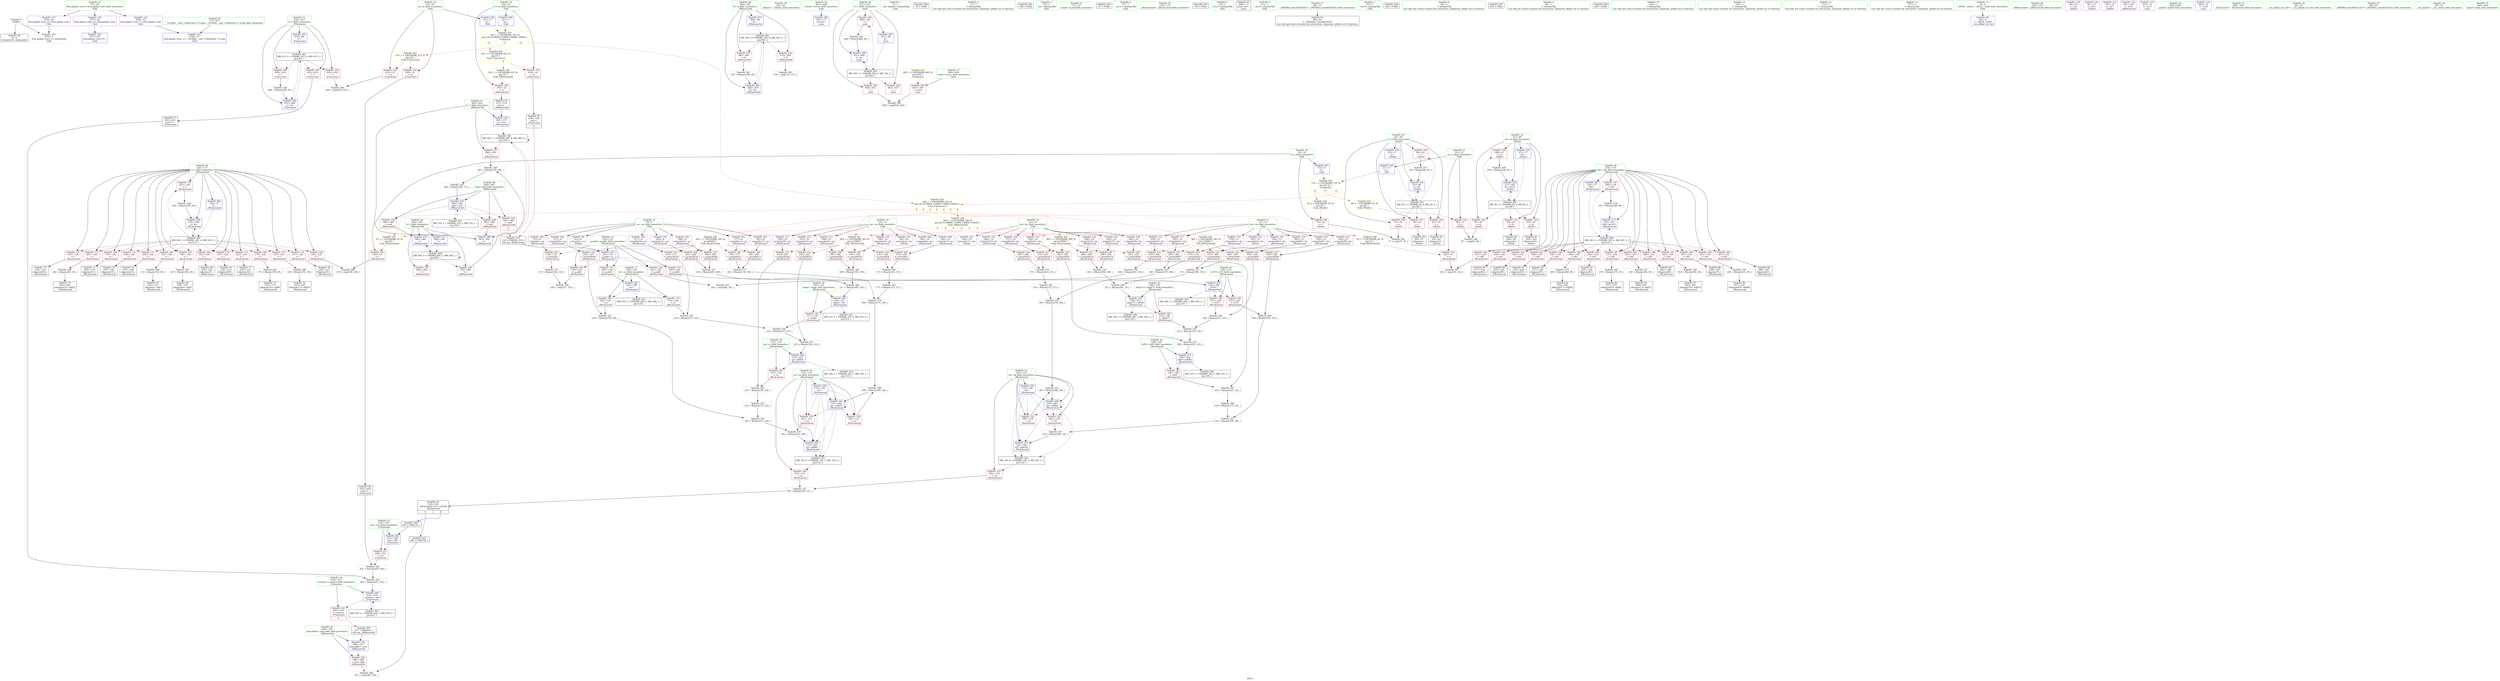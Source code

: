 digraph "SVFG" {
	label="SVFG";

	Node0x55f7b31c2b70 [shape=record,color=grey,label="{NodeID: 0\nNullPtr}"];
	Node0x55f7b31c2b70 -> Node0x55f7b31ea570[style=solid];
	Node0x55f7b31c2b70 -> Node0x55f7b31f73a0[style=solid];
	Node0x55f7b31fe5d0 [shape=record,color=grey,label="{NodeID: 360\n211 = Binary(200, 210, )\n}"];
	Node0x55f7b31fe5d0 -> Node0x55f7b31f7cc0[style=solid];
	Node0x55f7b31f8820 [shape=record,color=blue,label="{NodeID: 277\n364\<--90\nk\<--\n_Z8bisearchd\n}"];
	Node0x55f7b31f8820 -> Node0x55f7b3215f90[style=dashed];
	Node0x55f7b31ec4b0 [shape=record,color=red,label="{NodeID: 194\n322\<--134\n\<--i44\n_Z8calcaread\n}"];
	Node0x55f7b31ec4b0 -> Node0x55f7b31ebe30[style=solid];
	Node0x55f7b31e9700 [shape=record,color=purple,label="{NodeID: 111\n198\<--10\narrayidx20\<--ay\n_Z8calcaread\n}"];
	Node0x55f7b31e9700 -> Node0x55f7b31ed010[style=solid];
	Node0x55f7b31e79d0 [shape=record,color=green,label="{NodeID: 28\n62\<--63\n_Z4initv\<--_Z4initv_field_insensitive\n}"];
	Node0x55f7b31f2880 [shape=record,color=grey,label="{NodeID: 388\n387 = cmp(385, 386, )\n}"];
	Node0x55f7b31edb70 [shape=record,color=red,label="{NodeID: 222\n306\<--305\n\<--arrayidx80\n_Z8calcaread\n}"];
	Node0x55f7b31edb70 -> Node0x55f7b31fba50[style=solid];
	Node0x55f7b31ef6b0 [shape=record,color=red,label="{NodeID: 139\n418\<--16\n\<--w\n_Z7processv\n}"];
	Node0x55f7b31ef6b0 -> Node0x55f7b31ec240[style=solid];
	Node0x55f7b31ea200 [shape=record,color=green,label="{NodeID: 56\n447\<--448\nretval\<--retval_field_insensitive\nmain\n}"];
	Node0x55f7b31ea200 -> Node0x55f7b31f8f70[style=solid];
	Node0x55f7b32197b0 [shape=record,color=yellow,style=double,label="{NodeID: 416\n68V_1 = ENCHI(MR_68V_0)\npts\{450 \}\nFun[main]}"];
	Node0x55f7b32197b0 -> Node0x55f7b31f6a90[style=dashed];
	Node0x55f7b31fbd50 [shape=record,color=grey,label="{NodeID: 333\n233 = Binary(173, 232, )\n}"];
	Node0x55f7b31fbd50 -> Node0x55f7b31fc050[style=solid];
	Node0x55f7b31f71a0 [shape=record,color=blue,label="{NodeID: 250\n477\<--36\nllvm.global_ctors_0\<--\nGlob }"];
	Node0x55f7b31f0d70 [shape=record,color=red,label="{NodeID: 167\n166\<--126\n\<--i\n_Z8calcaread\n}"];
	Node0x55f7b31f0d70 -> Node0x55f7b31ff050[style=solid];
	Node0x55f7b31eb950 [shape=record,color=black,label="{NodeID: 84\n281\<--280\nidxprom64\<--\n_Z8calcaread\n}"];
	Node0x55f7b31e5c60 [shape=record,color=green,label="{NodeID: 1\n7\<--1\n__dso_handle\<--dummyObj\nGlob }"];
	Node0x55f7b31fe750 [shape=record,color=grey,label="{NodeID: 361\n397 = Binary(396, 90, )\n}"];
	Node0x55f7b31fe750 -> Node0x55f7b31f8b60[style=solid];
	Node0x55f7b31f88f0 [shape=record,color=blue,label="{NodeID: 278\n366\<--382\nmid\<--mul\n_Z8bisearchd\n}"];
	Node0x55f7b31f88f0 -> Node0x55f7b31f6410[style=dashed];
	Node0x55f7b31f88f0 -> Node0x55f7b31f64e0[style=dashed];
	Node0x55f7b31f88f0 -> Node0x55f7b31f65b0[style=dashed];
	Node0x55f7b31f88f0 -> Node0x55f7b3216490[style=dashed];
	Node0x55f7b31ec580 [shape=record,color=red,label="{NodeID: 195\n328\<--134\n\<--i44\n_Z8calcaread\n}"];
	Node0x55f7b31ec580 -> Node0x55f7b31ebf00[style=solid];
	Node0x55f7b31e97d0 [shape=record,color=purple,label="{NodeID: 112\n223\<--10\narrayidx33\<--ay\n_Z8calcaread\n}"];
	Node0x55f7b31e97d0 -> Node0x55f7b31ed350[style=solid];
	Node0x55f7b31e7ad0 [shape=record,color=green,label="{NodeID: 29\n65\<--66\ni\<--i_field_insensitive\n_Z4initv\n}"];
	Node0x55f7b31e7ad0 -> Node0x55f7b31efc60[style=solid];
	Node0x55f7b31e7ad0 -> Node0x55f7b31efd30[style=solid];
	Node0x55f7b31e7ad0 -> Node0x55f7b31efe00[style=solid];
	Node0x55f7b31e7ad0 -> Node0x55f7b31efed0[style=solid];
	Node0x55f7b31e7ad0 -> Node0x55f7b31f74a0[style=solid];
	Node0x55f7b31e7ad0 -> Node0x55f7b31f7570[style=solid];
	Node0x55f7b31f2a00 [shape=record,color=grey,label="{NodeID: 389\n460 = cmp(458, 459, )\n}"];
	Node0x55f7b31edc40 [shape=record,color=red,label="{NodeID: 223\n310\<--309\n\<--arrayidx82\n_Z8calcaread\n}"];
	Node0x55f7b31edc40 -> Node0x55f7b31fba50[style=solid];
	Node0x55f7b31ef780 [shape=record,color=red,label="{NodeID: 140\n76\<--19\n\<--l\n_Z4initv\n}"];
	Node0x55f7b31ef780 -> Node0x55f7b3200850[style=solid];
	Node0x55f7b31ea2d0 [shape=record,color=green,label="{NodeID: 57\n449\<--450\ntcase\<--tcase_field_insensitive\nmain\n}"];
	Node0x55f7b31ea2d0 -> Node0x55f7b31f6a90[style=solid];
	Node0x55f7b2dc1930 [shape=record,color=black,label="{NodeID: 500\n70 = PHI()\n}"];
	Node0x55f7b31fbed0 [shape=record,color=grey,label="{NodeID: 334\n301 = Binary(296, 300, )\n}"];
	Node0x55f7b31fbed0 -> Node0x55f7b31fb5d0[style=solid];
	Node0x55f7b31f72a0 [shape=record,color=blue,label="{NodeID: 251\n478\<--37\nllvm.global_ctors_1\<--_GLOBAL__sub_I_Palmtenor_0_0.cpp\nGlob }"];
	Node0x55f7b31f0e40 [shape=record,color=red,label="{NodeID: 168\n174\<--126\n\<--i\n_Z8calcaread\n}"];
	Node0x55f7b31f0e40 -> Node0x55f7b31fe8d0[style=solid];
	Node0x55f7b31eba20 [shape=record,color=black,label="{NodeID: 85\n294\<--293\nidxprom73\<--add72\n_Z8calcaread\n}"];
	Node0x55f7b31e5cf0 [shape=record,color=green,label="{NodeID: 2\n17\<--1\n\<--dummyObj\nCan only get source location for instruction, argument, global var or function.}"];
	Node0x55f7b31fe8d0 [shape=record,color=grey,label="{NodeID: 362\n175 = Binary(174, 90, )\n}"];
	Node0x55f7b31fe8d0 -> Node0x55f7b31eadf0[style=solid];
	Node0x55f7b31f89c0 [shape=record,color=blue,label="{NodeID: 279\n360\<--389\nl\<--\n_Z8bisearchd\n}"];
	Node0x55f7b31f89c0 -> Node0x55f7b32159a0[style=dashed];
	Node0x55f7b31ec650 [shape=record,color=red,label="{NodeID: 196\n336\<--134\n\<--i44\n_Z8calcaread\n}"];
	Node0x55f7b31ec650 -> Node0x55f7b31ebfd0[style=solid];
	Node0x55f7b31e98a0 [shape=record,color=purple,label="{NodeID: 113\n229\<--10\narrayidx36\<--ay\n_Z8calcaread\n}"];
	Node0x55f7b31e98a0 -> Node0x55f7b31ed420[style=solid];
	Node0x55f7b31e7ba0 [shape=record,color=green,label="{NodeID: 30\n67\<--68\ni4\<--i4_field_insensitive\n_Z4initv\n}"];
	Node0x55f7b31e7ba0 -> Node0x55f7b31effa0[style=solid];
	Node0x55f7b31e7ba0 -> Node0x55f7b31f0070[style=solid];
	Node0x55f7b31e7ba0 -> Node0x55f7b31f0140[style=solid];
	Node0x55f7b31e7ba0 -> Node0x55f7b31f0210[style=solid];
	Node0x55f7b31e7ba0 -> Node0x55f7b31f7640[style=solid];
	Node0x55f7b31e7ba0 -> Node0x55f7b31f7710[style=solid];
	Node0x55f7b31f2b80 [shape=record,color=grey,label="{NodeID: 390\n160 = cmp(157, 159, )\n}"];
	Node0x55f7b31edd10 [shape=record,color=red,label="{NodeID: 224\n319\<--318\n\<--arrayidx87\n_Z8calcaread\n}"];
	Node0x55f7b31edd10 -> Node0x55f7b31fdfd0[style=solid];
	Node0x55f7b31ef850 [shape=record,color=red,label="{NodeID: 141\n149\<--19\n\<--l\n_Z8calcaread\n}"];
	Node0x55f7b31ef850 -> Node0x55f7b31f2280[style=solid];
	Node0x55f7b31ea3a0 [shape=record,color=green,label="{NodeID: 58\n451\<--452\ni\<--i_field_insensitive\nmain\n}"];
	Node0x55f7b31ea3a0 -> Node0x55f7b31f6b60[style=solid];
	Node0x55f7b31ea3a0 -> Node0x55f7b31f6c30[style=solid];
	Node0x55f7b31ea3a0 -> Node0x55f7b31f6d00[style=solid];
	Node0x55f7b31ea3a0 -> Node0x55f7b31f9040[style=solid];
	Node0x55f7b31ea3a0 -> Node0x55f7b31f9110[style=solid];
	Node0x55f7b3233c10 [shape=record,color=black,label="{NodeID: 501\n106 = PHI()\n}"];
	Node0x55f7b3219970 [shape=record,color=yellow,style=double,label="{NodeID: 418\n72V_1 = ENCHI(MR_72V_0)\npts\{20 22 \}\nFun[main]|{<s0>11|<s1>11|<s2>13}}"];
	Node0x55f7b3219970:s0 -> Node0x55f7b3219bf0[style=dashed,color=red];
	Node0x55f7b3219970:s1 -> Node0x55f7b3219d00[style=dashed,color=red];
	Node0x55f7b3219970:s2 -> Node0x55f7b321a430[style=dashed,color=red];
	Node0x55f7b31fc050 [shape=record,color=grey,label="{NodeID: 335\n240 = Binary(233, 239, )\n}"];
	Node0x55f7b31fc050 -> Node0x55f7b31fc650[style=solid];
	Node0x55f7b31f73a0 [shape=record,color=blue, style = dotted,label="{NodeID: 252\n479\<--3\nllvm.global_ctors_2\<--dummyVal\nGlob }"];
	Node0x55f7b31f0f10 [shape=record,color=red,label="{NodeID: 169\n179\<--126\n\<--i\n_Z8calcaread\n}"];
	Node0x55f7b31f0f10 -> Node0x55f7b31eaec0[style=solid];
	Node0x55f7b31ebaf0 [shape=record,color=black,label="{NodeID: 86\n298\<--297\nidxprom75\<--\n_Z8calcaread\n}"];
	Node0x55f7b31e5d80 [shape=record,color=green,label="{NodeID: 3\n25\<--1\n.str\<--dummyObj\nGlob }"];
	Node0x55f7b31fea50 [shape=record,color=grey,label="{NodeID: 363\n172 = Binary(173, 171, )\n}"];
	Node0x55f7b31fea50 -> Node0x55f7b31ffdd0[style=solid];
	Node0x55f7b31f8a90 [shape=record,color=blue,label="{NodeID: 280\n362\<--392\nr\<--\n_Z8bisearchd\n}"];
	Node0x55f7b31f8a90 -> Node0x55f7b3215a90[style=dashed];
	Node0x55f7b31ec720 [shape=record,color=red,label="{NodeID: 197\n346\<--134\n\<--i44\n_Z8calcaread\n}"];
	Node0x55f7b31ec720 -> Node0x55f7b3200250[style=solid];
	Node0x55f7b31e9970 [shape=record,color=purple,label="{NodeID: 114\n101\<--12\narrayidx9\<--bx\n_Z4initv\n}"];
	Node0x55f7b31e7c70 [shape=record,color=green,label="{NodeID: 31\n71\<--72\nscanf\<--scanf_field_insensitive\n}"];
	Node0x55f7b31f2d00 [shape=record,color=grey,label="{NodeID: 391\n262 = cmp(260, 261, )\n}"];
	Node0x55f7b31edde0 [shape=record,color=red,label="{NodeID: 225\n325\<--324\n\<--arrayidx91\n_Z8calcaread\n}"];
	Node0x55f7b31edde0 -> Node0x55f7b31fd9d0[style=solid];
	Node0x55f7b31ef920 [shape=record,color=red,label="{NodeID: 142\n96\<--21\n\<--u\n_Z4initv\n}"];
	Node0x55f7b31ef920 -> Node0x55f7b32006d0[style=solid];
	Node0x55f7b31ea470 [shape=record,color=green,label="{NodeID: 59\n37\<--473\n_GLOBAL__sub_I_Palmtenor_0_0.cpp\<--_GLOBAL__sub_I_Palmtenor_0_0.cpp_field_insensitive\n}"];
	Node0x55f7b31ea470 -> Node0x55f7b31f72a0[style=solid];
	Node0x55f7b3233d10 [shape=record,color=black,label="{NodeID: 502\n47 = PHI()\n}"];
	Node0x55f7b3219a50 [shape=record,color=yellow,style=double,label="{NodeID: 419\n74V_1 = ENCHI(MR_74V_0)\npts\{18 24 90000 110000 130000 150000 \}\nFun[main]|{<s0>13|<s1>13|<s2>13}}"];
	Node0x55f7b3219a50:s0 -> Node0x55f7b3219fa0[style=dashed,color=red];
	Node0x55f7b3219a50:s1 -> Node0x55f7b321a0b0[style=dashed,color=red];
	Node0x55f7b3219a50:s2 -> Node0x55f7b321a430[style=dashed,color=red];
	Node0x55f7b31fc1d0 [shape=record,color=grey,label="{NodeID: 336\n303 = Binary(302, 90, )\n}"];
	Node0x55f7b31fc1d0 -> Node0x55f7b31ebbc0[style=solid];
	Node0x55f7b31f74a0 [shape=record,color=blue,label="{NodeID: 253\n65\<--17\ni\<--\n_Z4initv\n}"];
	Node0x55f7b31f74a0 -> Node0x55f7b3218790[style=dashed];
	Node0x55f7b31f0fe0 [shape=record,color=red,label="{NodeID: 170\n191\<--126\n\<--i\n_Z8calcaread\n}"];
	Node0x55f7b31f0fe0 -> Node0x55f7b31fc7d0[style=solid];
	Node0x55f7b31ebbc0 [shape=record,color=black,label="{NodeID: 87\n304\<--303\nidxprom79\<--add78\n_Z8calcaread\n}"];
	Node0x55f7b31e5e10 [shape=record,color=green,label="{NodeID: 4\n27\<--1\n.str.1\<--dummyObj\nGlob }"];
	Node0x55f7b31febd0 [shape=record,color=grey,label="{NodeID: 364\n200 = Binary(195, 199, )\n}"];
	Node0x55f7b31febd0 -> Node0x55f7b31fe5d0[style=solid];
	Node0x55f7b31f8b60 [shape=record,color=blue,label="{NodeID: 281\n364\<--397\nk\<--inc\n_Z8bisearchd\n}"];
	Node0x55f7b31f8b60 -> Node0x55f7b3215f90[style=dashed];
	Node0x55f7b31ec7f0 [shape=record,color=red,label="{NodeID: 198\n315\<--136\n\<--tx70\n_Z8calcaread\n}"];
	Node0x55f7b31ec7f0 -> Node0x55f7b31fdfd0[style=solid];
	Node0x55f7b31e9a40 [shape=record,color=purple,label="{NodeID: 115\n258\<--12\narrayidx50\<--bx\n_Z8calcaread\n}"];
	Node0x55f7b31e9a40 -> Node0x55f7b31ed5c0[style=solid];
	Node0x55f7b31e7d70 [shape=record,color=green,label="{NodeID: 32\n116\<--117\n_Z8calcaread\<--_Z8calcaread_field_insensitive\n}"];
	Node0x55f7b3211590 [shape=record,color=black,label="{NodeID: 392\nMR_8V_3 = PHI(MR_8V_4, MR_8V_2, )\npts\{68 \}\n}"];
	Node0x55f7b3211590 -> Node0x55f7b31effa0[style=dashed];
	Node0x55f7b3211590 -> Node0x55f7b31f0070[style=dashed];
	Node0x55f7b3211590 -> Node0x55f7b31f0140[style=dashed];
	Node0x55f7b3211590 -> Node0x55f7b31f0210[style=dashed];
	Node0x55f7b3211590 -> Node0x55f7b31f7710[style=dashed];
	Node0x55f7b31edeb0 [shape=record,color=red,label="{NodeID: 226\n331\<--330\n\<--arrayidx94\n_Z8calcaread\n}"];
	Node0x55f7b31edeb0 -> Node0x55f7b31fcc50[style=solid];
	Node0x55f7b31ef9f0 [shape=record,color=red,label="{NodeID: 143\n252\<--21\n\<--u\n_Z8calcaread\n}"];
	Node0x55f7b31ef9f0 -> Node0x55f7b31f2700[style=solid];
	Node0x55f7b31ea570 [shape=record,color=black,label="{NodeID: 60\n2\<--3\ndummyVal\<--dummyVal\n}"];
	Node0x55f7b3233e10 [shape=record,color=black,label="{NodeID: 503\n86 = PHI()\n}"];
	Node0x55f7b3219bf0 [shape=record,color=yellow,style=double,label="{NodeID: 420\n2V_1 = ENCHI(MR_2V_0)\npts\{20 \}\nFun[_Z4initv]}"];
	Node0x55f7b3219bf0 -> Node0x55f7b31ef780[style=dashed];
	Node0x55f7b31fc350 [shape=record,color=grey,label="{NodeID: 337\n89 = Binary(88, 90, )\n}"];
	Node0x55f7b31fc350 -> Node0x55f7b31f7570[style=solid];
	Node0x55f7b31f7570 [shape=record,color=blue,label="{NodeID: 254\n65\<--89\ni\<--inc\n_Z4initv\n}"];
	Node0x55f7b31f7570 -> Node0x55f7b3218790[style=dashed];
	Node0x55f7b31f10b0 [shape=record,color=red,label="{NodeID: 171\n196\<--126\n\<--i\n_Z8calcaread\n}"];
	Node0x55f7b31f10b0 -> Node0x55f7b31eb060[style=solid];
	Node0x55f7b31ebc90 [shape=record,color=black,label="{NodeID: 88\n308\<--307\nidxprom81\<--\n_Z8calcaread\n}"];
	Node0x55f7b31e6650 [shape=record,color=green,label="{NodeID: 5\n29\<--1\n.str.2\<--dummyObj\nGlob }"];
	Node0x55f7b31fed50 [shape=record,color=grey,label="{NodeID: 365\n469 = Binary(468, 90, )\n}"];
	Node0x55f7b31fed50 -> Node0x55f7b31f9110[style=solid];
	Node0x55f7b31f8c30 [shape=record,color=blue,label="{NodeID: 282\n412\<--420\ntot\<--call\n_Z7processv\n}"];
	Node0x55f7b31f8c30 -> Node0x55f7b31f6680[style=dashed];
	Node0x55f7b31ec8c0 [shape=record,color=red,label="{NodeID: 199\n335\<--136\n\<--tx70\n_Z8calcaread\n}"];
	Node0x55f7b31ec8c0 -> Node0x55f7b31fd550[style=solid];
	Node0x55f7b31ee370 [shape=record,color=purple,label="{NodeID: 116\n278\<--12\narrayidx63\<--bx\n_Z8calcaread\n}"];
	Node0x55f7b31ee370 -> Node0x55f7b31ed830[style=solid];
	Node0x55f7b31e7e70 [shape=record,color=green,label="{NodeID: 33\n120\<--121\np.addr\<--p.addr_field_insensitive\n_Z8calcaread\n}"];
	Node0x55f7b31e7e70 -> Node0x55f7b31f02e0[style=solid];
	Node0x55f7b31e7e70 -> Node0x55f7b31f03b0[style=solid];
	Node0x55f7b31e7e70 -> Node0x55f7b31f0480[style=solid];
	Node0x55f7b31e7e70 -> Node0x55f7b31f0550[style=solid];
	Node0x55f7b31e7e70 -> Node0x55f7b31f77e0[style=solid];
	Node0x55f7b3211a90 [shape=record,color=black,label="{NodeID: 393\nMR_16V_6 = PHI(MR_16V_5, MR_16V_3, )\npts\{125 \}\n}"];
	Node0x55f7b3211a90 -> Node0x55f7b31f0a30[style=dashed];
	Node0x55f7b31edf80 [shape=record,color=red,label="{NodeID: 227\n339\<--338\n\<--arrayidx98\n_Z8calcaread\n}"];
	Node0x55f7b31edf80 -> Node0x55f7b31fd550[style=solid];
	Node0x55f7b31efac0 [shape=record,color=red,label="{NodeID: 144\n425\<--23\n\<--g\n_Z7processv\n}"];
	Node0x55f7b31efac0 -> Node0x55f7b31f2580[style=solid];
	Node0x55f7b31ea670 [shape=record,color=black,label="{NodeID: 61\n446\<--17\nmain_ret\<--\nmain\n}"];
	Node0x55f7b3233f10 [shape=record,color=black,label="{NodeID: 504\n420 = PHI(118, )\n}"];
	Node0x55f7b3233f10 -> Node0x55f7b31f8c30[style=solid];
	Node0x55f7b3219d00 [shape=record,color=yellow,style=double,label="{NodeID: 421\n4V_1 = ENCHI(MR_4V_0)\npts\{22 \}\nFun[_Z4initv]}"];
	Node0x55f7b3219d00 -> Node0x55f7b31ef920[style=dashed];
	Node0x55f7b31fc4d0 [shape=record,color=grey,label="{NodeID: 338\n440 = Binary(439, 90, )\n}"];
	Node0x55f7b31fc4d0 -> Node0x55f7b31f8ea0[style=solid];
	Node0x55f7b31f7640 [shape=record,color=blue,label="{NodeID: 255\n67\<--17\ni4\<--\n_Z4initv\n}"];
	Node0x55f7b31f7640 -> Node0x55f7b3211590[style=dashed];
	Node0x55f7b31f1180 [shape=record,color=red,label="{NodeID: 172\n201\<--126\n\<--i\n_Z8calcaread\n}"];
	Node0x55f7b31f1180 -> Node0x55f7b31ff1d0[style=solid];
	Node0x55f7b31ebd60 [shape=record,color=black,label="{NodeID: 89\n317\<--316\nidxprom86\<--\n_Z8calcaread\n}"];
	Node0x55f7b31e66e0 [shape=record,color=green,label="{NodeID: 6\n31\<--1\n.str.3\<--dummyObj\nGlob }"];
	Node0x55f7b31feed0 [shape=record,color=grey,label="{NodeID: 366\n171 = Binary(165, 170, )\n}"];
	Node0x55f7b31feed0 -> Node0x55f7b31fea50[style=solid];
	Node0x55f7b31f8d00 [shape=record,color=blue,label="{NodeID: 283\n414\<--90\ni\<--\n_Z7processv\n}"];
	Node0x55f7b31f8d00 -> Node0x55f7b3214c90[style=dashed];
	Node0x55f7b31ec990 [shape=record,color=red,label="{NodeID: 200\n314\<--138\n\<--slope71\n_Z8calcaread\n}"];
	Node0x55f7b31ec990 -> Node0x55f7b31fdcd0[style=solid];
	Node0x55f7b31ee440 [shape=record,color=purple,label="{NodeID: 117\n282\<--12\narrayidx65\<--bx\n_Z8calcaread\n}"];
	Node0x55f7b31ee440 -> Node0x55f7b31ed900[style=solid];
	Node0x55f7b31e7f40 [shape=record,color=green,label="{NodeID: 34\n122\<--123\nsa\<--sa_field_insensitive\n_Z8calcaread\n}"];
	Node0x55f7b31e7f40 -> Node0x55f7b31f0620[style=solid];
	Node0x55f7b31e7f40 -> Node0x55f7b31f06f0[style=solid];
	Node0x55f7b31e7f40 -> Node0x55f7b31f07c0[style=solid];
	Node0x55f7b31e7f40 -> Node0x55f7b31f78b0[style=solid];
	Node0x55f7b31e7f40 -> Node0x55f7b31f7b20[style=solid];
	Node0x55f7b31e7f40 -> Node0x55f7b31f7e60[style=solid];
	Node0x55f7b3211f90 [shape=record,color=black,label="{NodeID: 394\nMR_28V_3 = PHI(MR_28V_2, MR_28V_1, )\npts\{137 \}\n}"];
	Node0x55f7b31ee050 [shape=record,color=red,label="{NodeID: 228\n386\<--358\n\<--area.addr\n_Z8bisearchd\n}"];
	Node0x55f7b31ee050 -> Node0x55f7b31f2880[style=solid];
	Node0x55f7b31efb90 [shape=record,color=red,label="{NodeID: 145\n429\<--23\n\<--g\n_Z7processv\n}"];
	Node0x55f7b31efb90 -> Node0x55f7b31e8ad0[style=solid];
	Node0x55f7b31ea740 [shape=record,color=black,label="{NodeID: 62\n48\<--49\n\<--_ZNSt8ios_base4InitD1Ev\nCan only get source location for instruction, argument, global var or function.}"];
	Node0x55f7b3234100 [shape=record,color=black,label="{NodeID: 505\n385 = PHI(118, )\n}"];
	Node0x55f7b3234100 -> Node0x55f7b31f2880[style=solid];
	Node0x55f7b31fc650 [shape=record,color=grey,label="{NodeID: 339\n242 = Binary(241, 240, )\n}"];
	Node0x55f7b31fc650 -> Node0x55f7b31f7e60[style=solid];
	Node0x55f7b31f7710 [shape=record,color=blue,label="{NodeID: 256\n67\<--109\ni4\<--inc14\n_Z4initv\n}"];
	Node0x55f7b31f7710 -> Node0x55f7b3211590[style=dashed];
	Node0x55f7b31f1250 [shape=record,color=red,label="{NodeID: 173\n206\<--126\n\<--i\n_Z8calcaread\n}"];
	Node0x55f7b31f1250 -> Node0x55f7b31eb200[style=solid];
	Node0x55f7b31ebe30 [shape=record,color=black,label="{NodeID: 90\n323\<--322\nidxprom90\<--\n_Z8calcaread\n}"];
	Node0x55f7b31e6770 [shape=record,color=green,label="{NodeID: 7\n33\<--1\n.str.4\<--dummyObj\nGlob }"];
	Node0x55f7b321b870 [shape=record,color=yellow,style=double,label="{NodeID: 450\n34V_1 = ENCHI(MR_34V_0)\npts\{90000 \}\nFun[_Z8calcaread]}"];
	Node0x55f7b321b870 -> Node0x55f7b31ecb30[style=dashed];
	Node0x55f7b321b870 -> Node0x55f7b31ecda0[style=dashed];
	Node0x55f7b321b870 -> Node0x55f7b31ece70[style=dashed];
	Node0x55f7b321b870 -> Node0x55f7b31ed0e0[style=dashed];
	Node0x55f7b321b870 -> Node0x55f7b31ed1b0[style=dashed];
	Node0x55f7b321b870 -> Node0x55f7b31ed280[style=dashed];
	Node0x55f7b321b870 -> Node0x55f7b31ed4f0[style=dashed];
	Node0x55f7b31ff050 [shape=record,color=grey,label="{NodeID: 367\n167 = Binary(166, 90, )\n}"];
	Node0x55f7b31ff050 -> Node0x55f7b31ead20[style=solid];
	Node0x55f7b31f8dd0 [shape=record,color=blue,label="{NodeID: 284\n416\<--434\ncurarea\<--mul\n_Z7processv\n}"];
	Node0x55f7b31f8dd0 -> Node0x55f7b31f69c0[style=dashed];
	Node0x55f7b31f8dd0 -> Node0x55f7b3214790[style=dashed];
	Node0x55f7b31eca60 [shape=record,color=red,label="{NodeID: 201\n332\<--140\n\<--ty85\n_Z8calcaread\n}"];
	Node0x55f7b31eca60 -> Node0x55f7b31fcc50[style=solid];
	Node0x55f7b31ee510 [shape=record,color=purple,label="{NodeID: 118\n305\<--12\narrayidx80\<--bx\n_Z8calcaread\n}"];
	Node0x55f7b31ee510 -> Node0x55f7b31edb70[style=solid];
	Node0x55f7b31e8010 [shape=record,color=green,label="{NodeID: 35\n124\<--125\nsb\<--sb_field_insensitive\n_Z8calcaread\n}"];
	Node0x55f7b31e8010 -> Node0x55f7b31f0890[style=solid];
	Node0x55f7b31e8010 -> Node0x55f7b31f0960[style=solid];
	Node0x55f7b31e8010 -> Node0x55f7b31f0a30[style=solid];
	Node0x55f7b31e8010 -> Node0x55f7b31f7980[style=solid];
	Node0x55f7b31e8010 -> Node0x55f7b31f80d0[style=solid];
	Node0x55f7b31e8010 -> Node0x55f7b31f8410[style=solid];
	Node0x55f7b3212490 [shape=record,color=black,label="{NodeID: 395\nMR_30V_3 = PHI(MR_30V_2, MR_30V_1, )\npts\{139 \}\n}"];
	Node0x55f7b31ee120 [shape=record,color=red,label="{NodeID: 229\n379\<--360\n\<--l\n_Z8bisearchd\n}"];
	Node0x55f7b31ee120 -> Node0x55f7b31fd3d0[style=solid];
	Node0x55f7b31efc60 [shape=record,color=red,label="{NodeID: 146\n75\<--65\n\<--i\n_Z4initv\n}"];
	Node0x55f7b31efc60 -> Node0x55f7b3200850[style=solid];
	Node0x55f7b31ea840 [shape=record,color=black,label="{NodeID: 63\n80\<--79\nidxprom\<--\n_Z4initv\n}"];
	Node0x55f7b3234200 [shape=record,color=black,label="{NodeID: 506\n402 = PHI()\n}"];
	Node0x55f7b31fc7d0 [shape=record,color=grey,label="{NodeID: 340\n192 = Binary(191, 90, )\n}"];
	Node0x55f7b31fc7d0 -> Node0x55f7b31eaf90[style=solid];
	Node0x55f7b31f77e0 [shape=record,color=blue,label="{NodeID: 257\n120\<--119\np.addr\<--p\n_Z8calcaread\n}"];
	Node0x55f7b31f77e0 -> Node0x55f7b31f02e0[style=dashed];
	Node0x55f7b31f77e0 -> Node0x55f7b31f03b0[style=dashed];
	Node0x55f7b31f77e0 -> Node0x55f7b31f0480[style=dashed];
	Node0x55f7b31f77e0 -> Node0x55f7b31f0550[style=dashed];
	Node0x55f7b31f1320 [shape=record,color=red,label="{NodeID: 174\n215\<--126\n\<--i\n_Z8calcaread\n}"];
	Node0x55f7b31f1320 -> Node0x55f7b31eb2d0[style=solid];
	Node0x55f7b31ebf00 [shape=record,color=black,label="{NodeID: 91\n329\<--328\nidxprom93\<--\n_Z8calcaread\n}"];
	Node0x55f7b31e6800 [shape=record,color=green,label="{NodeID: 8\n36\<--1\n\<--dummyObj\nCan only get source location for instruction, argument, global var or function.}"];
	Node0x55f7b321b950 [shape=record,color=yellow,style=double,label="{NodeID: 451\n36V_1 = ENCHI(MR_36V_0)\npts\{110000 \}\nFun[_Z8calcaread]}"];
	Node0x55f7b321b950 -> Node0x55f7b31ecc00[style=dashed];
	Node0x55f7b321b950 -> Node0x55f7b31eccd0[style=dashed];
	Node0x55f7b321b950 -> Node0x55f7b31ecf40[style=dashed];
	Node0x55f7b321b950 -> Node0x55f7b31ed010[style=dashed];
	Node0x55f7b321b950 -> Node0x55f7b31ed350[style=dashed];
	Node0x55f7b321b950 -> Node0x55f7b31ed420[style=dashed];
	Node0x55f7b31ff1d0 [shape=record,color=grey,label="{NodeID: 368\n202 = Binary(201, 90, )\n}"];
	Node0x55f7b31ff1d0 -> Node0x55f7b31eb130[style=solid];
	Node0x55f7b31f8ea0 [shape=record,color=blue,label="{NodeID: 285\n414\<--440\ni\<--inc\n_Z7processv\n}"];
	Node0x55f7b31f8ea0 -> Node0x55f7b3214c90[style=dashed];
	Node0x55f7b31ecb30 [shape=record,color=red,label="{NodeID: 202\n156\<--155\n\<--arrayidx\n_Z8calcaread\n}"];
	Node0x55f7b31ecb30 -> Node0x55f7b31ff950[style=solid];
	Node0x55f7b31ee5e0 [shape=record,color=purple,label="{NodeID: 119\n309\<--12\narrayidx82\<--bx\n_Z8calcaread\n}"];
	Node0x55f7b31ee5e0 -> Node0x55f7b31edc40[style=solid];
	Node0x55f7b31e80e0 [shape=record,color=green,label="{NodeID: 36\n126\<--127\ni\<--i_field_insensitive\n_Z8calcaread\n}"];
	Node0x55f7b31e80e0 -> Node0x55f7b31f0b00[style=solid];
	Node0x55f7b31e80e0 -> Node0x55f7b31f0bd0[style=solid];
	Node0x55f7b31e80e0 -> Node0x55f7b31f0ca0[style=solid];
	Node0x55f7b31e80e0 -> Node0x55f7b31f0d70[style=solid];
	Node0x55f7b31e80e0 -> Node0x55f7b31f0e40[style=solid];
	Node0x55f7b31e80e0 -> Node0x55f7b31f0f10[style=solid];
	Node0x55f7b31e80e0 -> Node0x55f7b31f0fe0[style=solid];
	Node0x55f7b31e80e0 -> Node0x55f7b31f10b0[style=solid];
	Node0x55f7b31e80e0 -> Node0x55f7b31f1180[style=solid];
	Node0x55f7b31e80e0 -> Node0x55f7b31f1250[style=solid];
	Node0x55f7b31e80e0 -> Node0x55f7b31f1320[style=solid];
	Node0x55f7b31e80e0 -> Node0x55f7b31f13f0[style=solid];
	Node0x55f7b31e80e0 -> Node0x55f7b31f14c0[style=solid];
	Node0x55f7b31e80e0 -> Node0x55f7b31f1590[style=solid];
	Node0x55f7b31e80e0 -> Node0x55f7b31f1660[style=solid];
	Node0x55f7b31e80e0 -> Node0x55f7b31f7a50[style=solid];
	Node0x55f7b31e80e0 -> Node0x55f7b31f7f30[style=solid];
	Node0x55f7b3212990 [shape=record,color=black,label="{NodeID: 396\nMR_32V_3 = PHI(MR_32V_2, MR_32V_1, )\npts\{141 \}\n}"];
	Node0x55f7b31ee1f0 [shape=record,color=red,label="{NodeID: 230\n400\<--360\n\<--l\n_Z8bisearchd\n}"];
	Node0x55f7b31efd30 [shape=record,color=red,label="{NodeID: 147\n79\<--65\n\<--i\n_Z4initv\n}"];
	Node0x55f7b31efd30 -> Node0x55f7b31ea840[style=solid];
	Node0x55f7b31ea910 [shape=record,color=black,label="{NodeID: 64\n83\<--82\nidxprom1\<--\n_Z4initv\n}"];
	Node0x55f7b32342d0 [shape=record,color=black,label="{NodeID: 507\n455 = PHI()\n}"];
	Node0x55f7b3219fa0 [shape=record,color=yellow,style=double,label="{NodeID: 424\n42V_1 = ENCHI(MR_42V_0)\npts\{18 \}\nFun[_Z7processv]|{|<s1>9}}"];
	Node0x55f7b3219fa0 -> Node0x55f7b31ef6b0[style=dashed];
	Node0x55f7b3219fa0:s1 -> Node0x55f7b321a5d0[style=dashed,color=red];
	Node0x55f7b31fc950 [shape=record,color=grey,label="{NodeID: 341\n239 = Binary(234, 238, )\n}"];
	Node0x55f7b31fc950 -> Node0x55f7b31fc050[style=solid];
	Node0x55f7b31f78b0 [shape=record,color=blue,label="{NodeID: 258\n122\<--144\nsa\<--\n_Z8calcaread\n}"];
	Node0x55f7b31f78b0 -> Node0x55f7b31f0620[style=dashed];
	Node0x55f7b31f78b0 -> Node0x55f7b31f06f0[style=dashed];
	Node0x55f7b31f78b0 -> Node0x55f7b31f7b20[style=dashed];
	Node0x55f7b31f78b0 -> Node0x55f7b31f7e60[style=dashed];
	Node0x55f7b31f78b0 -> Node0x55f7b3217390[style=dashed];
	Node0x55f7b31f13f0 [shape=record,color=red,label="{NodeID: 175\n221\<--126\n\<--i\n_Z8calcaread\n}"];
	Node0x55f7b31f13f0 -> Node0x55f7b31eb3a0[style=solid];
	Node0x55f7b31ebfd0 [shape=record,color=black,label="{NodeID: 92\n337\<--336\nidxprom97\<--\n_Z8calcaread\n}"];
	Node0x55f7b31e6890 [shape=record,color=green,label="{NodeID: 9\n90\<--1\n\<--dummyObj\nCan only get source location for instruction, argument, global var or function.}"];
	Node0x55f7b3215190 [shape=record,color=yellow,style=double,label="{NodeID: 452\n38V_1 = ENCHI(MR_38V_0)\npts\{130000 \}\nFun[_Z8calcaread]}"];
	Node0x55f7b3215190 -> Node0x55f7b31ed5c0[style=dashed];
	Node0x55f7b3215190 -> Node0x55f7b31ed830[style=dashed];
	Node0x55f7b3215190 -> Node0x55f7b31ed900[style=dashed];
	Node0x55f7b3215190 -> Node0x55f7b31edb70[style=dashed];
	Node0x55f7b3215190 -> Node0x55f7b31edc40[style=dashed];
	Node0x55f7b3215190 -> Node0x55f7b31edd10[style=dashed];
	Node0x55f7b3215190 -> Node0x55f7b31edf80[style=dashed];
	Node0x55f7b31ff350 [shape=record,color=grey,label="{NodeID: 369\n153 = Binary(152, 90, )\n}"];
	Node0x55f7b31ff350 -> Node0x55f7b31eab80[style=solid];
	Node0x55f7b31f8f70 [shape=record,color=blue,label="{NodeID: 286\n447\<--17\nretval\<--\nmain\n}"];
	Node0x55f7b31ecc00 [shape=record,color=red,label="{NodeID: 203\n165\<--164\n\<--arrayidx4\n_Z8calcaread\n}"];
	Node0x55f7b31ecc00 -> Node0x55f7b31feed0[style=solid];
	Node0x55f7b31ee6b0 [shape=record,color=purple,label="{NodeID: 120\n318\<--12\narrayidx87\<--bx\n_Z8calcaread\n}"];
	Node0x55f7b31ee6b0 -> Node0x55f7b31edd10[style=solid];
	Node0x55f7b31e81b0 [shape=record,color=green,label="{NodeID: 37\n128\<--129\ntx\<--tx_field_insensitive\n_Z8calcaread\n}"];
	Node0x55f7b31e81b0 -> Node0x55f7b31f1730[style=solid];
	Node0x55f7b31e81b0 -> Node0x55f7b31f1800[style=solid];
	Node0x55f7b31e81b0 -> Node0x55f7b31f7bf0[style=solid];
	Node0x55f7b31f61e0 [shape=record,color=red,label="{NodeID: 231\n380\<--362\n\<--r\n_Z8bisearchd\n}"];
	Node0x55f7b31f61e0 -> Node0x55f7b31fd3d0[style=solid];
	Node0x55f7b31efe00 [shape=record,color=red,label="{NodeID: 148\n82\<--65\n\<--i\n_Z4initv\n}"];
	Node0x55f7b31efe00 -> Node0x55f7b31ea910[style=solid];
	Node0x55f7b31ea9e0 [shape=record,color=black,label="{NodeID: 65\n100\<--99\nidxprom8\<--\n_Z4initv\n}"];
	Node0x55f7b32343a0 [shape=record,color=black,label="{NodeID: 508\n465 = PHI()\n}"];
	Node0x55f7b321a0b0 [shape=record,color=yellow,style=double,label="{NodeID: 425\n57V_1 = ENCHI(MR_57V_0)\npts\{24 \}\nFun[_Z7processv]}"];
	Node0x55f7b321a0b0 -> Node0x55f7b31efac0[style=dashed];
	Node0x55f7b321a0b0 -> Node0x55f7b31efb90[style=dashed];
	Node0x55f7b31fcad0 [shape=record,color=grey,label="{NodeID: 342\n276 = Binary(275, 90, )\n}"];
	Node0x55f7b31fcad0 -> Node0x55f7b31eb880[style=solid];
	Node0x55f7b31f7980 [shape=record,color=blue,label="{NodeID: 259\n124\<--144\nsb\<--\n_Z8calcaread\n}"];
	Node0x55f7b31f7980 -> Node0x55f7b31f0890[style=dashed];
	Node0x55f7b31f7980 -> Node0x55f7b31f0960[style=dashed];
	Node0x55f7b31f7980 -> Node0x55f7b31f80d0[style=dashed];
	Node0x55f7b31f7980 -> Node0x55f7b31f8410[style=dashed];
	Node0x55f7b31f7980 -> Node0x55f7b3211a90[style=dashed];
	Node0x55f7b31f14c0 [shape=record,color=red,label="{NodeID: 176\n227\<--126\n\<--i\n_Z8calcaread\n}"];
	Node0x55f7b31f14c0 -> Node0x55f7b31eb470[style=solid];
	Node0x55f7b31ec0a0 [shape=record,color=black,label="{NodeID: 93\n118\<--352\n_Z8calcaread_ret\<--sub105\n_Z8calcaread\n|{<s0>6|<s1>8}}"];
	Node0x55f7b31ec0a0:s0 -> Node0x55f7b3234100[style=solid,color=blue];
	Node0x55f7b31ec0a0:s1 -> Node0x55f7b3233f10[style=solid,color=blue];
	Node0x55f7b31e6920 [shape=record,color=green,label="{NodeID: 10\n144\<--1\n\<--dummyObj\nCan only get source location for instruction, argument, global var or function.}"];
	Node0x55f7b3215270 [shape=record,color=yellow,style=double,label="{NodeID: 453\n40V_1 = ENCHI(MR_40V_0)\npts\{150000 \}\nFun[_Z8calcaread]}"];
	Node0x55f7b3215270 -> Node0x55f7b31ed690[style=dashed];
	Node0x55f7b3215270 -> Node0x55f7b31ed760[style=dashed];
	Node0x55f7b3215270 -> Node0x55f7b31ed9d0[style=dashed];
	Node0x55f7b3215270 -> Node0x55f7b31edaa0[style=dashed];
	Node0x55f7b3215270 -> Node0x55f7b31edde0[style=dashed];
	Node0x55f7b3215270 -> Node0x55f7b31edeb0[style=dashed];
	Node0x55f7b31ff4d0 [shape=record,color=grey,label="{NodeID: 370\n269 = Binary(268, 90, )\n}"];
	Node0x55f7b31ff4d0 -> Node0x55f7b31eb7b0[style=solid];
	Node0x55f7b31f9040 [shape=record,color=blue,label="{NodeID: 287\n451\<--90\ni\<--\nmain\n}"];
	Node0x55f7b31f9040 -> Node0x55f7b3214290[style=dashed];
	Node0x55f7b31eccd0 [shape=record,color=red,label="{NodeID: 204\n170\<--169\n\<--arrayidx7\n_Z8calcaread\n}"];
	Node0x55f7b31eccd0 -> Node0x55f7b31feed0[style=solid];
	Node0x55f7b31ee780 [shape=record,color=purple,label="{NodeID: 121\n338\<--12\narrayidx98\<--bx\n_Z8calcaread\n}"];
	Node0x55f7b31ee780 -> Node0x55f7b31edf80[style=solid];
	Node0x55f7b31e8280 [shape=record,color=green,label="{NodeID: 38\n130\<--131\nslope\<--slope_field_insensitive\n_Z8calcaread\n}"];
	Node0x55f7b31e8280 -> Node0x55f7b31f18d0[style=solid];
	Node0x55f7b31e8280 -> Node0x55f7b31f7cc0[style=solid];
	Node0x55f7b31f6270 [shape=record,color=red,label="{NodeID: 232\n375\<--364\n\<--k\n_Z8bisearchd\n}"];
	Node0x55f7b31f6270 -> Node0x55f7b31f2400[style=solid];
	Node0x55f7b31efed0 [shape=record,color=red,label="{NodeID: 149\n88\<--65\n\<--i\n_Z4initv\n}"];
	Node0x55f7b31efed0 -> Node0x55f7b31fc350[style=solid];
	Node0x55f7b31eaab0 [shape=record,color=black,label="{NodeID: 66\n103\<--102\nidxprom10\<--\n_Z4initv\n}"];
	Node0x55f7b3234470 [shape=record,color=black,label="{NodeID: 509\n357 = PHI(436, )\n0th arg _Z8bisearchd }"];
	Node0x55f7b3234470 -> Node0x55f7b31f85b0[style=solid];
	Node0x55f7b31fcc50 [shape=record,color=grey,label="{NodeID: 343\n333 = Binary(331, 332, )\n}"];
	Node0x55f7b31fcc50 -> Node0x55f7b31fd0d0[style=solid];
	Node0x55f7b31f7a50 [shape=record,color=blue,label="{NodeID: 260\n126\<--17\ni\<--\n_Z8calcaread\n}"];
	Node0x55f7b31f7a50 -> Node0x55f7b3213d90[style=dashed];
	Node0x55f7b31f1590 [shape=record,color=red,label="{NodeID: 177\n235\<--126\n\<--i\n_Z8calcaread\n}"];
	Node0x55f7b31f1590 -> Node0x55f7b31eb540[style=solid];
	Node0x55f7b31ec170 [shape=record,color=black,label="{NodeID: 94\n371\<--370\nconv\<--\n_Z8bisearchd\n}"];
	Node0x55f7b31ec170 -> Node0x55f7b31f8750[style=solid];
	Node0x55f7b31e69b0 [shape=record,color=green,label="{NodeID: 11\n158\<--1\n\<--dummyObj\nCan only get source location for instruction, argument, global var or function.}"];
	Node0x55f7b31ff650 [shape=record,color=grey,label="{NodeID: 371\n273 = Binary(267, 272, )\n}"];
	Node0x55f7b31ff650 -> Node0x55f7b31fcf50[style=solid];
	Node0x55f7b31f9110 [shape=record,color=blue,label="{NodeID: 288\n451\<--469\ni\<--inc\nmain\n}"];
	Node0x55f7b31f9110 -> Node0x55f7b3214290[style=dashed];
	Node0x55f7b31ecda0 [shape=record,color=red,label="{NodeID: 205\n178\<--177\n\<--arrayidx11\n_Z8calcaread\n}"];
	Node0x55f7b31ecda0 -> Node0x55f7b31fff50[style=solid];
	Node0x55f7b31ee850 [shape=record,color=purple,label="{NodeID: 122\n104\<--14\narrayidx11\<--by\n_Z4initv\n}"];
	Node0x55f7b31e8350 [shape=record,color=green,label="{NodeID: 39\n132\<--133\nty\<--ty_field_insensitive\n_Z8calcaread\n}"];
	Node0x55f7b31e8350 -> Node0x55f7b31f19a0[style=solid];
	Node0x55f7b31e8350 -> Node0x55f7b31f7d90[style=solid];
	Node0x55f7b31f6340 [shape=record,color=red,label="{NodeID: 233\n396\<--364\n\<--k\n_Z8bisearchd\n}"];
	Node0x55f7b31f6340 -> Node0x55f7b31fe750[style=solid];
	Node0x55f7b31effa0 [shape=record,color=red,label="{NodeID: 150\n95\<--67\n\<--i4\n_Z4initv\n}"];
	Node0x55f7b31effa0 -> Node0x55f7b32006d0[style=solid];
	Node0x55f7b31eab80 [shape=record,color=black,label="{NodeID: 67\n154\<--153\nidxprom\<--add\n_Z8calcaread\n}"];
	Node0x55f7b3234640 [shape=record,color=black,label="{NodeID: 510\n119 = PHI(384, 419, )\n0th arg _Z8calcaread }"];
	Node0x55f7b3234640 -> Node0x55f7b31f77e0[style=solid];
	Node0x55f7b31fcdd0 [shape=record,color=grey,label="{NodeID: 344\n109 = Binary(108, 90, )\n}"];
	Node0x55f7b31fcdd0 -> Node0x55f7b31f7710[style=solid];
	Node0x55f7b31f7b20 [shape=record,color=blue,label="{NodeID: 261\n122\<--186\nsa\<--add15\n_Z8calcaread\n}"];
	Node0x55f7b31f7b20 -> Node0x55f7b31f0620[style=dashed];
	Node0x55f7b31f7b20 -> Node0x55f7b31f06f0[style=dashed];
	Node0x55f7b31f7b20 -> Node0x55f7b31f7b20[style=dashed];
	Node0x55f7b31f7b20 -> Node0x55f7b31f7e60[style=dashed];
	Node0x55f7b31f7b20 -> Node0x55f7b3217390[style=dashed];
	Node0x55f7b31f1660 [shape=record,color=red,label="{NodeID: 178\n245\<--126\n\<--i\n_Z8calcaread\n}"];
	Node0x55f7b31f1660 -> Node0x55f7b31fb750[style=solid];
	Node0x55f7b31ec240 [shape=record,color=black,label="{NodeID: 95\n419\<--418\nconv\<--\n_Z7processv\n|{<s0>8}}"];
	Node0x55f7b31ec240:s0 -> Node0x55f7b3234640[style=solid,color=red];
	Node0x55f7b31e6a40 [shape=record,color=green,label="{NodeID: 12\n173\<--1\n\<--dummyObj\nCan only get source location for instruction, argument, global var or function.}"];
	Node0x55f7b31ff7d0 [shape=record,color=grey,label="{NodeID: 372\n210 = Binary(205, 209, )\n}"];
	Node0x55f7b31ff7d0 -> Node0x55f7b31fe5d0[style=solid];
	Node0x55f7b31ece70 [shape=record,color=red,label="{NodeID: 206\n182\<--181\n\<--arrayidx13\n_Z8calcaread\n}"];
	Node0x55f7b31ece70 -> Node0x55f7b31fff50[style=solid];
	Node0x55f7b31ee920 [shape=record,color=purple,label="{NodeID: 123\n266\<--14\narrayidx55\<--by\n_Z8calcaread\n}"];
	Node0x55f7b31ee920 -> Node0x55f7b31ed690[style=solid];
	Node0x55f7b31e8420 [shape=record,color=green,label="{NodeID: 40\n134\<--135\ni44\<--i44_field_insensitive\n_Z8calcaread\n}"];
	Node0x55f7b31e8420 -> Node0x55f7b31f1a70[style=solid];
	Node0x55f7b31e8420 -> Node0x55f7b31f1b40[style=solid];
	Node0x55f7b31e8420 -> Node0x55f7b31f1c10[style=solid];
	Node0x55f7b31e8420 -> Node0x55f7b31f1ce0[style=solid];
	Node0x55f7b31e8420 -> Node0x55f7b31f1db0[style=solid];
	Node0x55f7b31e8420 -> Node0x55f7b31f1e80[style=solid];
	Node0x55f7b31e8420 -> Node0x55f7b31f1f50[style=solid];
	Node0x55f7b31e8420 -> Node0x55f7b31f2020[style=solid];
	Node0x55f7b31e8420 -> Node0x55f7b31f20f0[style=solid];
	Node0x55f7b31e8420 -> Node0x55f7b31ec310[style=solid];
	Node0x55f7b31e8420 -> Node0x55f7b31ec3e0[style=solid];
	Node0x55f7b31e8420 -> Node0x55f7b31ec4b0[style=solid];
	Node0x55f7b31e8420 -> Node0x55f7b31ec580[style=solid];
	Node0x55f7b31e8420 -> Node0x55f7b31ec650[style=solid];
	Node0x55f7b31e8420 -> Node0x55f7b31ec720[style=solid];
	Node0x55f7b31e8420 -> Node0x55f7b31f8000[style=solid];
	Node0x55f7b31e8420 -> Node0x55f7b31f84e0[style=solid];
	Node0x55f7b3213d90 [shape=record,color=black,label="{NodeID: 400\nMR_18V_3 = PHI(MR_18V_4, MR_18V_2, )\npts\{127 \}\n}"];
	Node0x55f7b3213d90 -> Node0x55f7b31f0b00[style=dashed];
	Node0x55f7b3213d90 -> Node0x55f7b31f0bd0[style=dashed];
	Node0x55f7b3213d90 -> Node0x55f7b31f0ca0[style=dashed];
	Node0x55f7b3213d90 -> Node0x55f7b31f0d70[style=dashed];
	Node0x55f7b3213d90 -> Node0x55f7b31f0e40[style=dashed];
	Node0x55f7b3213d90 -> Node0x55f7b31f0f10[style=dashed];
	Node0x55f7b3213d90 -> Node0x55f7b31f0fe0[style=dashed];
	Node0x55f7b3213d90 -> Node0x55f7b31f10b0[style=dashed];
	Node0x55f7b3213d90 -> Node0x55f7b31f1180[style=dashed];
	Node0x55f7b3213d90 -> Node0x55f7b31f1250[style=dashed];
	Node0x55f7b3213d90 -> Node0x55f7b31f1320[style=dashed];
	Node0x55f7b3213d90 -> Node0x55f7b31f13f0[style=dashed];
	Node0x55f7b3213d90 -> Node0x55f7b31f14c0[style=dashed];
	Node0x55f7b3213d90 -> Node0x55f7b31f1590[style=dashed];
	Node0x55f7b3213d90 -> Node0x55f7b31f1660[style=dashed];
	Node0x55f7b3213d90 -> Node0x55f7b31f7f30[style=dashed];
	Node0x55f7b31f6410 [shape=record,color=red,label="{NodeID: 234\n384\<--366\n\<--mid\n_Z8bisearchd\n|{<s0>6}}"];
	Node0x55f7b31f6410:s0 -> Node0x55f7b3234640[style=solid,color=red];
	Node0x55f7b31f0070 [shape=record,color=red,label="{NodeID: 151\n99\<--67\n\<--i4\n_Z4initv\n}"];
	Node0x55f7b31f0070 -> Node0x55f7b31ea9e0[style=solid];
	Node0x55f7b31eac50 [shape=record,color=black,label="{NodeID: 68\n163\<--162\nidxprom3\<--\n_Z8calcaread\n}"];
	Node0x55f7b31fcf50 [shape=record,color=grey,label="{NodeID: 345\n274 = Binary(173, 273, )\n}"];
	Node0x55f7b31fcf50 -> Node0x55f7b31fbbd0[style=solid];
	Node0x55f7b31f7bf0 [shape=record,color=blue,label="{NodeID: 262\n128\<--189\ntx\<--\n_Z8calcaread\n}"];
	Node0x55f7b31f7bf0 -> Node0x55f7b31f1730[style=dashed];
	Node0x55f7b31f7bf0 -> Node0x55f7b31f1800[style=dashed];
	Node0x55f7b31f7bf0 -> Node0x55f7b3217890[style=dashed];
	Node0x55f7b31f1730 [shape=record,color=red,label="{NodeID: 179\n214\<--128\n\<--tx\n_Z8calcaread\n}"];
	Node0x55f7b31f1730 -> Node0x55f7b31fe450[style=solid];
	Node0x55f7b31e8ad0 [shape=record,color=black,label="{NodeID: 96\n430\<--429\nconv1\<--\n_Z7processv\n}"];
	Node0x55f7b31e8ad0 -> Node0x55f7b31fb8d0[style=solid];
	Node0x55f7b31e6ad0 [shape=record,color=green,label="{NodeID: 13\n377\<--1\n\<--dummyObj\nCan only get source location for instruction, argument, global var or function.}"];
	Node0x55f7b31ff950 [shape=record,color=grey,label="{NodeID: 373\n157 = Binary(156, 158, )\n}"];
	Node0x55f7b31ff950 -> Node0x55f7b31f2b80[style=solid];
	Node0x55f7b31ecf40 [shape=record,color=red,label="{NodeID: 207\n195\<--194\n\<--arrayidx18\n_Z8calcaread\n}"];
	Node0x55f7b31ecf40 -> Node0x55f7b31febd0[style=solid];
	Node0x55f7b31ee9f0 [shape=record,color=purple,label="{NodeID: 124\n271\<--14\narrayidx58\<--by\n_Z8calcaread\n}"];
	Node0x55f7b31ee9f0 -> Node0x55f7b31ed760[style=solid];
	Node0x55f7b31e84f0 [shape=record,color=green,label="{NodeID: 41\n136\<--137\ntx70\<--tx70_field_insensitive\n_Z8calcaread\n}"];
	Node0x55f7b31e84f0 -> Node0x55f7b31ec7f0[style=solid];
	Node0x55f7b31e84f0 -> Node0x55f7b31ec8c0[style=solid];
	Node0x55f7b31e84f0 -> Node0x55f7b31f81a0[style=solid];
	Node0x55f7b3214290 [shape=record,color=black,label="{NodeID: 401\nMR_70V_3 = PHI(MR_70V_4, MR_70V_2, )\npts\{452 \}\n}"];
	Node0x55f7b3214290 -> Node0x55f7b31f6b60[style=dashed];
	Node0x55f7b3214290 -> Node0x55f7b31f6c30[style=dashed];
	Node0x55f7b3214290 -> Node0x55f7b31f6d00[style=dashed];
	Node0x55f7b3214290 -> Node0x55f7b31f9110[style=dashed];
	Node0x55f7b31f64e0 [shape=record,color=red,label="{NodeID: 235\n389\<--366\n\<--mid\n_Z8bisearchd\n}"];
	Node0x55f7b31f64e0 -> Node0x55f7b31f89c0[style=solid];
	Node0x55f7b31f0140 [shape=record,color=red,label="{NodeID: 152\n102\<--67\n\<--i4\n_Z4initv\n}"];
	Node0x55f7b31f0140 -> Node0x55f7b31eaab0[style=solid];
	Node0x55f7b31ead20 [shape=record,color=black,label="{NodeID: 69\n168\<--167\nidxprom6\<--add5\n_Z8calcaread\n}"];
	Node0x55f7b321a430 [shape=record,color=yellow,style=double,label="{NodeID: 429\n54V_1 = ENCHI(MR_54V_0)\npts\{20 22 90000 110000 130000 150000 \}\nFun[_Z7processv]|{<s0>8|<s1>8|<s2>8|<s3>8|<s4>8|<s5>8|<s6>9}}"];
	Node0x55f7b321a430:s0 -> Node0x55f7b321ace0[style=dashed,color=red];
	Node0x55f7b321a430:s1 -> Node0x55f7b321adf0[style=dashed,color=red];
	Node0x55f7b321a430:s2 -> Node0x55f7b321b870[style=dashed,color=red];
	Node0x55f7b321a430:s3 -> Node0x55f7b321b950[style=dashed,color=red];
	Node0x55f7b321a430:s4 -> Node0x55f7b3215190[style=dashed,color=red];
	Node0x55f7b321a430:s5 -> Node0x55f7b3215270[style=dashed,color=red];
	Node0x55f7b321a430:s6 -> Node0x55f7b321ab40[style=dashed,color=red];
	Node0x55f7b31fd0d0 [shape=record,color=grey,label="{NodeID: 346\n334 = Binary(173, 333, )\n}"];
	Node0x55f7b31fd0d0 -> Node0x55f7b31fd850[style=solid];
	Node0x55f7b31f7cc0 [shape=record,color=blue,label="{NodeID: 263\n130\<--211\nslope\<--div\n_Z8calcaread\n}"];
	Node0x55f7b31f7cc0 -> Node0x55f7b31f18d0[style=dashed];
	Node0x55f7b31f7cc0 -> Node0x55f7b3217d90[style=dashed];
	Node0x55f7b31f1800 [shape=record,color=red,label="{NodeID: 180\n234\<--128\n\<--tx\n_Z8calcaread\n}"];
	Node0x55f7b31f1800 -> Node0x55f7b31fc950[style=solid];
	Node0x55f7b31e8ba0 [shape=record,color=black,label="{NodeID: 97\n433\<--432\nconv2\<--\n_Z7processv\n}"];
	Node0x55f7b31e8ba0 -> Node0x55f7b31fb2d0[style=solid];
	Node0x55f7b31e6bd0 [shape=record,color=green,label="{NodeID: 14\n4\<--6\n_ZStL8__ioinit\<--_ZStL8__ioinit_field_insensitive\nGlob }"];
	Node0x55f7b31e6bd0 -> Node0x55f7b31e8c70[style=solid];
	Node0x55f7b31ffad0 [shape=record,color=grey,label="{NodeID: 374\n256 = Binary(255, 90, )\n}"];
	Node0x55f7b31ffad0 -> Node0x55f7b31eb610[style=solid];
	Node0x55f7b31ed010 [shape=record,color=red,label="{NodeID: 208\n199\<--198\n\<--arrayidx20\n_Z8calcaread\n}"];
	Node0x55f7b31ed010 -> Node0x55f7b31febd0[style=solid];
	Node0x55f7b31eeac0 [shape=record,color=purple,label="{NodeID: 125\n295\<--14\narrayidx74\<--by\n_Z8calcaread\n}"];
	Node0x55f7b31eeac0 -> Node0x55f7b31ed9d0[style=solid];
	Node0x55f7b31e85c0 [shape=record,color=green,label="{NodeID: 42\n138\<--139\nslope71\<--slope71_field_insensitive\n_Z8calcaread\n}"];
	Node0x55f7b31e85c0 -> Node0x55f7b31ec990[style=solid];
	Node0x55f7b31e85c0 -> Node0x55f7b31f8270[style=solid];
	Node0x55f7b3214790 [shape=record,color=black,label="{NodeID: 402\nMR_63V_2 = PHI(MR_63V_3, MR_63V_1, )\npts\{417 \}\n}"];
	Node0x55f7b3214790 -> Node0x55f7b31f8dd0[style=dashed];
	Node0x55f7b31f65b0 [shape=record,color=red,label="{NodeID: 236\n392\<--366\n\<--mid\n_Z8bisearchd\n}"];
	Node0x55f7b31f65b0 -> Node0x55f7b31f8a90[style=solid];
	Node0x55f7b31f0210 [shape=record,color=red,label="{NodeID: 153\n108\<--67\n\<--i4\n_Z4initv\n}"];
	Node0x55f7b31f0210 -> Node0x55f7b31fcdd0[style=solid];
	Node0x55f7b31eadf0 [shape=record,color=black,label="{NodeID: 70\n176\<--175\nidxprom10\<--add9\n_Z8calcaread\n}"];
	Node0x55f7b321a5d0 [shape=record,color=yellow,style=double,label="{NodeID: 430\n42V_1 = ENCHI(MR_42V_0)\npts\{18 \}\nFun[_Z8bisearchd]}"];
	Node0x55f7b321a5d0 -> Node0x55f7b31ef5e0[style=dashed];
	Node0x55f7b31fd250 [shape=record,color=grey,label="{NodeID: 347\n343 = Binary(342, 341, )\n}"];
	Node0x55f7b31fd250 -> Node0x55f7b31f8410[style=solid];
	Node0x55f7b31f7d90 [shape=record,color=blue,label="{NodeID: 264\n132\<--225\nty\<--add34\n_Z8calcaread\n}"];
	Node0x55f7b31f7d90 -> Node0x55f7b31f19a0[style=dashed];
	Node0x55f7b31f7d90 -> Node0x55f7b3218290[style=dashed];
	Node0x55f7b31f18d0 [shape=record,color=red,label="{NodeID: 181\n213\<--130\n\<--slope\n_Z8calcaread\n}"];
	Node0x55f7b31f18d0 -> Node0x55f7b31fe2d0[style=solid];
	Node0x55f7b31e8c70 [shape=record,color=purple,label="{NodeID: 98\n46\<--4\n\<--_ZStL8__ioinit\n__cxx_global_var_init\n}"];
	Node0x55f7b31e6cd0 [shape=record,color=green,label="{NodeID: 15\n8\<--9\nax\<--ax_field_insensitive\nGlob }"];
	Node0x55f7b31e6cd0 -> Node0x55f7b31e8d40[style=solid];
	Node0x55f7b31e6cd0 -> Node0x55f7b31e8e10[style=solid];
	Node0x55f7b31e6cd0 -> Node0x55f7b31e8ee0[style=solid];
	Node0x55f7b31e6cd0 -> Node0x55f7b31e8fb0[style=solid];
	Node0x55f7b31e6cd0 -> Node0x55f7b31e9080[style=solid];
	Node0x55f7b31e6cd0 -> Node0x55f7b31e9150[style=solid];
	Node0x55f7b31e6cd0 -> Node0x55f7b31e9220[style=solid];
	Node0x55f7b31e6cd0 -> Node0x55f7b31e92f0[style=solid];
	Node0x55f7b31ffc50 [shape=record,color=grey,label="{NodeID: 375\n352 = Binary(350, 351, )\n}"];
	Node0x55f7b31ffc50 -> Node0x55f7b31ec0a0[style=solid];
	Node0x55f7b31ed0e0 [shape=record,color=red,label="{NodeID: 209\n205\<--204\n\<--arrayidx24\n_Z8calcaread\n}"];
	Node0x55f7b31ed0e0 -> Node0x55f7b31ff7d0[style=solid];
	Node0x55f7b31eeb90 [shape=record,color=purple,label="{NodeID: 126\n299\<--14\narrayidx76\<--by\n_Z8calcaread\n}"];
	Node0x55f7b31eeb90 -> Node0x55f7b31edaa0[style=solid];
	Node0x55f7b31e8690 [shape=record,color=green,label="{NodeID: 43\n140\<--141\nty85\<--ty85_field_insensitive\n_Z8calcaread\n}"];
	Node0x55f7b31e8690 -> Node0x55f7b31eca60[style=solid];
	Node0x55f7b31e8690 -> Node0x55f7b31f8340[style=solid];
	Node0x55f7b3214c90 [shape=record,color=black,label="{NodeID: 403\nMR_61V_3 = PHI(MR_61V_4, MR_61V_2, )\npts\{415 \}\n}"];
	Node0x55f7b3214c90 -> Node0x55f7b31f6750[style=dashed];
	Node0x55f7b3214c90 -> Node0x55f7b31f6820[style=dashed];
	Node0x55f7b3214c90 -> Node0x55f7b31f68f0[style=dashed];
	Node0x55f7b3214c90 -> Node0x55f7b31f8ea0[style=dashed];
	Node0x55f7b31f6680 [shape=record,color=red,label="{NodeID: 237\n428\<--412\n\<--tot\n_Z7processv\n}"];
	Node0x55f7b31f6680 -> Node0x55f7b31fb8d0[style=solid];
	Node0x55f7b31f02e0 [shape=record,color=red,label="{NodeID: 154\n159\<--120\n\<--p.addr\n_Z8calcaread\n}"];
	Node0x55f7b31f02e0 -> Node0x55f7b31f2b80[style=solid];
	Node0x55f7b31eaec0 [shape=record,color=black,label="{NodeID: 71\n180\<--179\nidxprom12\<--\n_Z8calcaread\n}"];
	Node0x55f7b31fd3d0 [shape=record,color=grey,label="{NodeID: 348\n381 = Binary(379, 380, )\n}"];
	Node0x55f7b31fd3d0 -> Node0x55f7b31fd6d0[style=solid];
	Node0x55f7b31f7e60 [shape=record,color=blue,label="{NodeID: 265\n122\<--242\nsa\<--add43\n_Z8calcaread\n}"];
	Node0x55f7b31f7e60 -> Node0x55f7b3217390[style=dashed];
	Node0x55f7b31f19a0 [shape=record,color=red,label="{NodeID: 182\n231\<--132\n\<--ty\n_Z8calcaread\n}"];
	Node0x55f7b31f19a0 -> Node0x55f7b3200550[style=solid];
	Node0x55f7b31e8d40 [shape=record,color=purple,label="{NodeID: 99\n81\<--8\narrayidx\<--ax\n_Z4initv\n}"];
	Node0x55f7b31e6dd0 [shape=record,color=green,label="{NodeID: 16\n10\<--11\nay\<--ay_field_insensitive\nGlob }"];
	Node0x55f7b31e6dd0 -> Node0x55f7b31e93c0[style=solid];
	Node0x55f7b31e6dd0 -> Node0x55f7b31e9490[style=solid];
	Node0x55f7b31e6dd0 -> Node0x55f7b31e9560[style=solid];
	Node0x55f7b31e6dd0 -> Node0x55f7b31e9630[style=solid];
	Node0x55f7b31e6dd0 -> Node0x55f7b31e9700[style=solid];
	Node0x55f7b31e6dd0 -> Node0x55f7b31e97d0[style=solid];
	Node0x55f7b31e6dd0 -> Node0x55f7b31e98a0[style=solid];
	Node0x55f7b31ffdd0 [shape=record,color=grey,label="{NodeID: 376\n184 = Binary(172, 183, )\n}"];
	Node0x55f7b31ffdd0 -> Node0x55f7b32003d0[style=solid];
	Node0x55f7b31ed1b0 [shape=record,color=red,label="{NodeID: 210\n209\<--208\n\<--arrayidx26\n_Z8calcaread\n}"];
	Node0x55f7b31ed1b0 -> Node0x55f7b31ff7d0[style=solid];
	Node0x55f7b31eec60 [shape=record,color=purple,label="{NodeID: 127\n324\<--14\narrayidx91\<--by\n_Z8calcaread\n}"];
	Node0x55f7b31eec60 -> Node0x55f7b31edde0[style=solid];
	Node0x55f7b31e8760 [shape=record,color=green,label="{NodeID: 44\n354\<--355\n_Z8bisearchd\<--_Z8bisearchd_field_insensitive\n}"];
	Node0x55f7b32159a0 [shape=record,color=black,label="{NodeID: 404\nMR_46V_3 = PHI(MR_46V_5, MR_46V_2, )\npts\{361 \}\n}"];
	Node0x55f7b32159a0 -> Node0x55f7b31ee120[style=dashed];
	Node0x55f7b32159a0 -> Node0x55f7b31ee1f0[style=dashed];
	Node0x55f7b32159a0 -> Node0x55f7b31f89c0[style=dashed];
	Node0x55f7b32159a0 -> Node0x55f7b32159a0[style=dashed];
	Node0x55f7b31f6750 [shape=record,color=red,label="{NodeID: 238\n424\<--414\n\<--i\n_Z7processv\n}"];
	Node0x55f7b31f6750 -> Node0x55f7b31f2580[style=solid];
	Node0x55f7b31f03b0 [shape=record,color=red,label="{NodeID: 155\n189\<--120\n\<--p.addr\n_Z8calcaread\n}"];
	Node0x55f7b31f03b0 -> Node0x55f7b31f7bf0[style=solid];
	Node0x55f7b31eaf90 [shape=record,color=black,label="{NodeID: 72\n193\<--192\nidxprom17\<--add16\n_Z8calcaread\n}"];
	Node0x55f7b31fd550 [shape=record,color=grey,label="{NodeID: 349\n340 = Binary(335, 339, )\n}"];
	Node0x55f7b31fd550 -> Node0x55f7b31fd850[style=solid];
	Node0x55f7b31f7f30 [shape=record,color=blue,label="{NodeID: 266\n126\<--246\ni\<--inc\n_Z8calcaread\n}"];
	Node0x55f7b31f7f30 -> Node0x55f7b3213d90[style=dashed];
	Node0x55f7b31f1a70 [shape=record,color=red,label="{NodeID: 183\n251\<--134\n\<--i44\n_Z8calcaread\n}"];
	Node0x55f7b31f1a70 -> Node0x55f7b31f2700[style=solid];
	Node0x55f7b31e8e10 [shape=record,color=purple,label="{NodeID: 100\n155\<--8\narrayidx\<--ax\n_Z8calcaread\n}"];
	Node0x55f7b31e8e10 -> Node0x55f7b31ecb30[style=solid];
	Node0x55f7b31e6ed0 [shape=record,color=green,label="{NodeID: 17\n12\<--13\nbx\<--bx_field_insensitive\nGlob }"];
	Node0x55f7b31e6ed0 -> Node0x55f7b31e9970[style=solid];
	Node0x55f7b31e6ed0 -> Node0x55f7b31e9a40[style=solid];
	Node0x55f7b31e6ed0 -> Node0x55f7b31ee370[style=solid];
	Node0x55f7b31e6ed0 -> Node0x55f7b31ee440[style=solid];
	Node0x55f7b31e6ed0 -> Node0x55f7b31ee510[style=solid];
	Node0x55f7b31e6ed0 -> Node0x55f7b31ee5e0[style=solid];
	Node0x55f7b31e6ed0 -> Node0x55f7b31ee6b0[style=solid];
	Node0x55f7b31e6ed0 -> Node0x55f7b31ee780[style=solid];
	Node0x55f7b31fff50 [shape=record,color=grey,label="{NodeID: 377\n183 = Binary(178, 182, )\n}"];
	Node0x55f7b31fff50 -> Node0x55f7b31ffdd0[style=solid];
	Node0x55f7b31ed280 [shape=record,color=red,label="{NodeID: 211\n218\<--217\n\<--arrayidx29\n_Z8calcaread\n}"];
	Node0x55f7b31ed280 -> Node0x55f7b31fe450[style=solid];
	Node0x55f7b31eed30 [shape=record,color=purple,label="{NodeID: 128\n330\<--14\narrayidx94\<--by\n_Z8calcaread\n}"];
	Node0x55f7b31eed30 -> Node0x55f7b31edeb0[style=solid];
	Node0x55f7b31e8860 [shape=record,color=green,label="{NodeID: 45\n358\<--359\narea.addr\<--area.addr_field_insensitive\n_Z8bisearchd\n}"];
	Node0x55f7b31e8860 -> Node0x55f7b31ee050[style=solid];
	Node0x55f7b31e8860 -> Node0x55f7b31f85b0[style=solid];
	Node0x55f7b3215a90 [shape=record,color=black,label="{NodeID: 405\nMR_48V_3 = PHI(MR_48V_4, MR_48V_2, )\npts\{363 \}\n}"];
	Node0x55f7b3215a90 -> Node0x55f7b31f61e0[style=dashed];
	Node0x55f7b3215a90 -> Node0x55f7b31f8a90[style=dashed];
	Node0x55f7b3215a90 -> Node0x55f7b3215a90[style=dashed];
	Node0x55f7b31f6820 [shape=record,color=red,label="{NodeID: 239\n432\<--414\n\<--i\n_Z7processv\n}"];
	Node0x55f7b31f6820 -> Node0x55f7b31e8ba0[style=solid];
	Node0x55f7b31f0480 [shape=record,color=red,label="{NodeID: 156\n261\<--120\n\<--p.addr\n_Z8calcaread\n}"];
	Node0x55f7b31f0480 -> Node0x55f7b31f2d00[style=solid];
	Node0x55f7b31eb060 [shape=record,color=black,label="{NodeID: 73\n197\<--196\nidxprom19\<--\n_Z8calcaread\n}"];
	Node0x55f7b31fd6d0 [shape=record,color=grey,label="{NodeID: 350\n382 = Binary(381, 173, )\n}"];
	Node0x55f7b31fd6d0 -> Node0x55f7b31f88f0[style=solid];
	Node0x55f7b31f8000 [shape=record,color=blue,label="{NodeID: 267\n134\<--17\ni44\<--\n_Z8calcaread\n}"];
	Node0x55f7b31f8000 -> Node0x55f7b3216e90[style=dashed];
	Node0x55f7b31f1b40 [shape=record,color=red,label="{NodeID: 184\n255\<--134\n\<--i44\n_Z8calcaread\n}"];
	Node0x55f7b31f1b40 -> Node0x55f7b31ffad0[style=solid];
	Node0x55f7b31e8ee0 [shape=record,color=purple,label="{NodeID: 101\n177\<--8\narrayidx11\<--ax\n_Z8calcaread\n}"];
	Node0x55f7b31e8ee0 -> Node0x55f7b31ecda0[style=solid];
	Node0x55f7b31e6fd0 [shape=record,color=green,label="{NodeID: 18\n14\<--15\nby\<--by_field_insensitive\nGlob }"];
	Node0x55f7b31e6fd0 -> Node0x55f7b31ee850[style=solid];
	Node0x55f7b31e6fd0 -> Node0x55f7b31ee920[style=solid];
	Node0x55f7b31e6fd0 -> Node0x55f7b31ee9f0[style=solid];
	Node0x55f7b31e6fd0 -> Node0x55f7b31eeac0[style=solid];
	Node0x55f7b31e6fd0 -> Node0x55f7b31eeb90[style=solid];
	Node0x55f7b31e6fd0 -> Node0x55f7b31eec60[style=solid];
	Node0x55f7b31e6fd0 -> Node0x55f7b31eed30[style=solid];
	Node0x55f7b32000d0 [shape=record,color=grey,label="{NodeID: 378\n260 = Binary(259, 158, )\n}"];
	Node0x55f7b32000d0 -> Node0x55f7b31f2d00[style=solid];
	Node0x55f7b31ed350 [shape=record,color=red,label="{NodeID: 212\n224\<--223\n\<--arrayidx33\n_Z8calcaread\n}"];
	Node0x55f7b31ed350 -> Node0x55f7b31fe150[style=solid];
	Node0x55f7b31eee00 [shape=record,color=purple,label="{NodeID: 129\n69\<--25\n\<--.str\n_Z4initv\n}"];
	Node0x55f7b31e8930 [shape=record,color=green,label="{NodeID: 46\n360\<--361\nl\<--l_field_insensitive\n_Z8bisearchd\n}"];
	Node0x55f7b31e8930 -> Node0x55f7b31ee120[style=solid];
	Node0x55f7b31e8930 -> Node0x55f7b31ee1f0[style=solid];
	Node0x55f7b31e8930 -> Node0x55f7b31f8680[style=solid];
	Node0x55f7b31e8930 -> Node0x55f7b31f89c0[style=solid];
	Node0x55f7b3215f90 [shape=record,color=black,label="{NodeID: 406\nMR_50V_3 = PHI(MR_50V_4, MR_50V_2, )\npts\{365 \}\n}"];
	Node0x55f7b3215f90 -> Node0x55f7b31f6270[style=dashed];
	Node0x55f7b3215f90 -> Node0x55f7b31f6340[style=dashed];
	Node0x55f7b3215f90 -> Node0x55f7b31f8b60[style=dashed];
	Node0x55f7b31f68f0 [shape=record,color=red,label="{NodeID: 240\n439\<--414\n\<--i\n_Z7processv\n}"];
	Node0x55f7b31f68f0 -> Node0x55f7b31fc4d0[style=solid];
	Node0x55f7b31f0550 [shape=record,color=red,label="{NodeID: 157\n290\<--120\n\<--p.addr\n_Z8calcaread\n}"];
	Node0x55f7b31f0550 -> Node0x55f7b31f81a0[style=solid];
	Node0x55f7b31eb130 [shape=record,color=black,label="{NodeID: 74\n203\<--202\nidxprom23\<--add22\n_Z8calcaread\n}"];
	Node0x55f7b31fd850 [shape=record,color=grey,label="{NodeID: 351\n341 = Binary(334, 340, )\n}"];
	Node0x55f7b31fd850 -> Node0x55f7b31fd250[style=solid];
	Node0x55f7b31f80d0 [shape=record,color=blue,label="{NodeID: 268\n124\<--287\nsb\<--add68\n_Z8calcaread\n}"];
	Node0x55f7b31f80d0 -> Node0x55f7b31f0890[style=dashed];
	Node0x55f7b31f80d0 -> Node0x55f7b31f0960[style=dashed];
	Node0x55f7b31f80d0 -> Node0x55f7b31f80d0[style=dashed];
	Node0x55f7b31f80d0 -> Node0x55f7b31f8410[style=dashed];
	Node0x55f7b31f80d0 -> Node0x55f7b3211a90[style=dashed];
	Node0x55f7b31f1c10 [shape=record,color=red,label="{NodeID: 185\n264\<--134\n\<--i44\n_Z8calcaread\n}"];
	Node0x55f7b31f1c10 -> Node0x55f7b31eb6e0[style=solid];
	Node0x55f7b31e8fb0 [shape=record,color=purple,label="{NodeID: 102\n181\<--8\narrayidx13\<--ax\n_Z8calcaread\n}"];
	Node0x55f7b31e8fb0 -> Node0x55f7b31ece70[style=solid];
	Node0x55f7b31e70d0 [shape=record,color=green,label="{NodeID: 19\n16\<--18\nw\<--w_field_insensitive\nGlob }"];
	Node0x55f7b31e70d0 -> Node0x55f7b31ef5e0[style=solid];
	Node0x55f7b31e70d0 -> Node0x55f7b31ef6b0[style=solid];
	Node0x55f7b31e70d0 -> Node0x55f7b31f6dd0[style=solid];
	Node0x55f7b3200250 [shape=record,color=grey,label="{NodeID: 379\n347 = Binary(346, 90, )\n}"];
	Node0x55f7b3200250 -> Node0x55f7b31f84e0[style=solid];
	Node0x55f7b31ed420 [shape=record,color=red,label="{NodeID: 213\n230\<--229\n\<--arrayidx36\n_Z8calcaread\n}"];
	Node0x55f7b31ed420 -> Node0x55f7b3200550[style=solid];
	Node0x55f7b31eeed0 [shape=record,color=purple,label="{NodeID: 130\n85\<--27\n\<--.str.1\n_Z4initv\n}"];
	Node0x55f7b31e8a00 [shape=record,color=green,label="{NodeID: 47\n362\<--363\nr\<--r_field_insensitive\n_Z8bisearchd\n}"];
	Node0x55f7b31e8a00 -> Node0x55f7b31f61e0[style=solid];
	Node0x55f7b31e8a00 -> Node0x55f7b31f8750[style=solid];
	Node0x55f7b31e8a00 -> Node0x55f7b31f8a90[style=solid];
	Node0x55f7b3216490 [shape=record,color=black,label="{NodeID: 407\nMR_52V_2 = PHI(MR_52V_3, MR_52V_1, )\npts\{367 \}\n}"];
	Node0x55f7b3216490 -> Node0x55f7b31f88f0[style=dashed];
	Node0x55f7b31f69c0 [shape=record,color=red,label="{NodeID: 241\n436\<--416\n\<--curarea\n_Z7processv\n|{<s0>9}}"];
	Node0x55f7b31f69c0:s0 -> Node0x55f7b3234470[style=solid,color=red];
	Node0x55f7b31f0620 [shape=record,color=red,label="{NodeID: 158\n185\<--122\n\<--sa\n_Z8calcaread\n}"];
	Node0x55f7b31f0620 -> Node0x55f7b32003d0[style=solid];
	Node0x55f7b31eb200 [shape=record,color=black,label="{NodeID: 75\n207\<--206\nidxprom25\<--\n_Z8calcaread\n}"];
	Node0x55f7b31fd9d0 [shape=record,color=grey,label="{NodeID: 352\n326 = Binary(321, 325, )\n}"];
	Node0x55f7b31fd9d0 -> Node0x55f7b31f8340[style=solid];
	Node0x55f7b31f81a0 [shape=record,color=blue,label="{NodeID: 269\n136\<--290\ntx70\<--\n_Z8calcaread\n}"];
	Node0x55f7b31f81a0 -> Node0x55f7b31ec7f0[style=dashed];
	Node0x55f7b31f81a0 -> Node0x55f7b31ec8c0[style=dashed];
	Node0x55f7b31f81a0 -> Node0x55f7b3211f90[style=dashed];
	Node0x55f7b31f1ce0 [shape=record,color=red,label="{NodeID: 186\n268\<--134\n\<--i44\n_Z8calcaread\n}"];
	Node0x55f7b31f1ce0 -> Node0x55f7b31ff4d0[style=solid];
	Node0x55f7b31e9080 [shape=record,color=purple,label="{NodeID: 103\n204\<--8\narrayidx24\<--ax\n_Z8calcaread\n}"];
	Node0x55f7b31e9080 -> Node0x55f7b31ed0e0[style=solid];
	Node0x55f7b31e71d0 [shape=record,color=green,label="{NodeID: 20\n19\<--20\nl\<--l_field_insensitive\nGlob }"];
	Node0x55f7b31e71d0 -> Node0x55f7b31ef780[style=solid];
	Node0x55f7b31e71d0 -> Node0x55f7b31ef850[style=solid];
	Node0x55f7b31e71d0 -> Node0x55f7b31f6ea0[style=solid];
	Node0x55f7b32003d0 [shape=record,color=grey,label="{NodeID: 380\n186 = Binary(185, 184, )\n}"];
	Node0x55f7b32003d0 -> Node0x55f7b31f7b20[style=solid];
	Node0x55f7b31ed4f0 [shape=record,color=red,label="{NodeID: 214\n238\<--237\n\<--arrayidx40\n_Z8calcaread\n}"];
	Node0x55f7b31ed4f0 -> Node0x55f7b31fc950[style=solid];
	Node0x55f7b31eefa0 [shape=record,color=purple,label="{NodeID: 131\n105\<--27\n\<--.str.1\n_Z4initv\n}"];
	Node0x55f7b31e9af0 [shape=record,color=green,label="{NodeID: 48\n364\<--365\nk\<--k_field_insensitive\n_Z8bisearchd\n}"];
	Node0x55f7b31e9af0 -> Node0x55f7b31f6270[style=solid];
	Node0x55f7b31e9af0 -> Node0x55f7b31f6340[style=solid];
	Node0x55f7b31e9af0 -> Node0x55f7b31f8820[style=solid];
	Node0x55f7b31e9af0 -> Node0x55f7b31f8b60[style=solid];
	Node0x55f7b31f6a90 [shape=record,color=red,label="{NodeID: 242\n459\<--449\n\<--tcase\nmain\n}"];
	Node0x55f7b31f6a90 -> Node0x55f7b31f2a00[style=solid];
	Node0x55f7b31f06f0 [shape=record,color=red,label="{NodeID: 159\n241\<--122\n\<--sa\n_Z8calcaread\n}"];
	Node0x55f7b31f06f0 -> Node0x55f7b31fc650[style=solid];
	Node0x55f7b31eb2d0 [shape=record,color=black,label="{NodeID: 76\n216\<--215\nidxprom28\<--\n_Z8calcaread\n}"];
	Node0x55f7b321ab40 [shape=record,color=yellow,style=double,label="{NodeID: 436\n54V_1 = ENCHI(MR_54V_0)\npts\{20 22 90000 110000 130000 150000 \}\nFun[_Z8bisearchd]|{<s0>6|<s1>6|<s2>6|<s3>6|<s4>6|<s5>6}}"];
	Node0x55f7b321ab40:s0 -> Node0x55f7b321ace0[style=dashed,color=red];
	Node0x55f7b321ab40:s1 -> Node0x55f7b321adf0[style=dashed,color=red];
	Node0x55f7b321ab40:s2 -> Node0x55f7b321b870[style=dashed,color=red];
	Node0x55f7b321ab40:s3 -> Node0x55f7b321b950[style=dashed,color=red];
	Node0x55f7b321ab40:s4 -> Node0x55f7b3215190[style=dashed,color=red];
	Node0x55f7b321ab40:s5 -> Node0x55f7b3215270[style=dashed,color=red];
	Node0x55f7b31fdb50 [shape=record,color=grey,label="{NodeID: 353\n284 = Binary(279, 283, )\n}"];
	Node0x55f7b31fdb50 -> Node0x55f7b31fbbd0[style=solid];
	Node0x55f7b31f8270 [shape=record,color=blue,label="{NodeID: 270\n138\<--312\nslope71\<--div84\n_Z8calcaread\n}"];
	Node0x55f7b31f8270 -> Node0x55f7b31ec990[style=dashed];
	Node0x55f7b31f8270 -> Node0x55f7b3212490[style=dashed];
	Node0x55f7b31f1db0 [shape=record,color=red,label="{NodeID: 187\n275\<--134\n\<--i44\n_Z8calcaread\n}"];
	Node0x55f7b31f1db0 -> Node0x55f7b31fcad0[style=solid];
	Node0x55f7b31e9150 [shape=record,color=purple,label="{NodeID: 104\n208\<--8\narrayidx26\<--ax\n_Z8calcaread\n}"];
	Node0x55f7b31e9150 -> Node0x55f7b31ed1b0[style=solid];
	Node0x55f7b31e72d0 [shape=record,color=green,label="{NodeID: 21\n21\<--22\nu\<--u_field_insensitive\nGlob }"];
	Node0x55f7b31e72d0 -> Node0x55f7b31ef920[style=solid];
	Node0x55f7b31e72d0 -> Node0x55f7b31ef9f0[style=solid];
	Node0x55f7b31e72d0 -> Node0x55f7b31f6fa0[style=solid];
	Node0x55f7b3200550 [shape=record,color=grey,label="{NodeID: 381\n232 = Binary(230, 231, )\n}"];
	Node0x55f7b3200550 -> Node0x55f7b31fbd50[style=solid];
	Node0x55f7b31ed5c0 [shape=record,color=red,label="{NodeID: 215\n259\<--258\n\<--arrayidx50\n_Z8calcaread\n}"];
	Node0x55f7b31ed5c0 -> Node0x55f7b32000d0[style=solid];
	Node0x55f7b31ef070 [shape=record,color=purple,label="{NodeID: 132\n401\<--29\n\<--.str.2\n_Z8bisearchd\n}"];
	Node0x55f7b31e9bc0 [shape=record,color=green,label="{NodeID: 49\n366\<--367\nmid\<--mid_field_insensitive\n_Z8bisearchd\n}"];
	Node0x55f7b31e9bc0 -> Node0x55f7b31f6410[style=solid];
	Node0x55f7b31e9bc0 -> Node0x55f7b31f64e0[style=solid];
	Node0x55f7b31e9bc0 -> Node0x55f7b31f65b0[style=solid];
	Node0x55f7b31e9bc0 -> Node0x55f7b31f88f0[style=solid];
	Node0x55f7b3216e90 [shape=record,color=black,label="{NodeID: 409\nMR_26V_3 = PHI(MR_26V_4, MR_26V_2, )\npts\{135 \}\n}"];
	Node0x55f7b3216e90 -> Node0x55f7b31f1a70[style=dashed];
	Node0x55f7b3216e90 -> Node0x55f7b31f1b40[style=dashed];
	Node0x55f7b3216e90 -> Node0x55f7b31f1c10[style=dashed];
	Node0x55f7b3216e90 -> Node0x55f7b31f1ce0[style=dashed];
	Node0x55f7b3216e90 -> Node0x55f7b31f1db0[style=dashed];
	Node0x55f7b3216e90 -> Node0x55f7b31f1e80[style=dashed];
	Node0x55f7b3216e90 -> Node0x55f7b31f1f50[style=dashed];
	Node0x55f7b3216e90 -> Node0x55f7b31f2020[style=dashed];
	Node0x55f7b3216e90 -> Node0x55f7b31f20f0[style=dashed];
	Node0x55f7b3216e90 -> Node0x55f7b31ec310[style=dashed];
	Node0x55f7b3216e90 -> Node0x55f7b31ec3e0[style=dashed];
	Node0x55f7b3216e90 -> Node0x55f7b31ec4b0[style=dashed];
	Node0x55f7b3216e90 -> Node0x55f7b31ec580[style=dashed];
	Node0x55f7b3216e90 -> Node0x55f7b31ec650[style=dashed];
	Node0x55f7b3216e90 -> Node0x55f7b31ec720[style=dashed];
	Node0x55f7b3216e90 -> Node0x55f7b31f84e0[style=dashed];
	Node0x55f7b31fb2d0 [shape=record,color=grey,label="{NodeID: 326\n434 = Binary(431, 433, )\n}"];
	Node0x55f7b31fb2d0 -> Node0x55f7b31f8dd0[style=solid];
	Node0x55f7b31f6b60 [shape=record,color=red,label="{NodeID: 243\n458\<--451\n\<--i\nmain\n}"];
	Node0x55f7b31f6b60 -> Node0x55f7b31f2a00[style=solid];
	Node0x55f7b31f07c0 [shape=record,color=red,label="{NodeID: 160\n351\<--122\n\<--sa\n_Z8calcaread\n}"];
	Node0x55f7b31f07c0 -> Node0x55f7b31ffc50[style=solid];
	Node0x55f7b31eb3a0 [shape=record,color=black,label="{NodeID: 77\n222\<--221\nidxprom32\<--\n_Z8calcaread\n}"];
	Node0x55f7b321ace0 [shape=record,color=yellow,style=double,label="{NodeID: 437\n2V_1 = ENCHI(MR_2V_0)\npts\{20 \}\nFun[_Z8calcaread]}"];
	Node0x55f7b321ace0 -> Node0x55f7b31ef850[style=dashed];
	Node0x55f7b31fdcd0 [shape=record,color=grey,label="{NodeID: 354\n321 = Binary(314, 320, )\n}"];
	Node0x55f7b31fdcd0 -> Node0x55f7b31fd9d0[style=solid];
	Node0x55f7b31f8340 [shape=record,color=blue,label="{NodeID: 271\n140\<--326\nty85\<--add92\n_Z8calcaread\n}"];
	Node0x55f7b31f8340 -> Node0x55f7b31eca60[style=dashed];
	Node0x55f7b31f8340 -> Node0x55f7b3212990[style=dashed];
	Node0x55f7b31f1e80 [shape=record,color=red,label="{NodeID: 188\n280\<--134\n\<--i44\n_Z8calcaread\n}"];
	Node0x55f7b31f1e80 -> Node0x55f7b31eb950[style=solid];
	Node0x55f7b31e9220 [shape=record,color=purple,label="{NodeID: 105\n217\<--8\narrayidx29\<--ax\n_Z8calcaread\n}"];
	Node0x55f7b31e9220 -> Node0x55f7b31ed280[style=solid];
	Node0x55f7b31e73d0 [shape=record,color=green,label="{NodeID: 22\n23\<--24\ng\<--g_field_insensitive\nGlob }"];
	Node0x55f7b31e73d0 -> Node0x55f7b31efac0[style=solid];
	Node0x55f7b31e73d0 -> Node0x55f7b31efb90[style=solid];
	Node0x55f7b31e73d0 -> Node0x55f7b31f70a0[style=solid];
	Node0x55f7b32006d0 [shape=record,color=grey,label="{NodeID: 382\n97 = cmp(95, 96, )\n}"];
	Node0x55f7b31ed690 [shape=record,color=red,label="{NodeID: 216\n267\<--266\n\<--arrayidx55\n_Z8calcaread\n}"];
	Node0x55f7b31ed690 -> Node0x55f7b31ff650[style=solid];
	Node0x55f7b31ef140 [shape=record,color=purple,label="{NodeID: 133\n454\<--31\n\<--.str.3\nmain\n}"];
	Node0x55f7b31e9c90 [shape=record,color=green,label="{NodeID: 50\n403\<--404\nprintf\<--printf_field_insensitive\n}"];
	Node0x55f7b3217390 [shape=record,color=black,label="{NodeID: 410\nMR_14V_6 = PHI(MR_14V_5, MR_14V_3, )\npts\{123 \}\n}"];
	Node0x55f7b3217390 -> Node0x55f7b31f07c0[style=dashed];
	Node0x55f7b31fb450 [shape=record,color=grey,label="{NodeID: 327\n293 = Binary(292, 90, )\n}"];
	Node0x55f7b31fb450 -> Node0x55f7b31eba20[style=solid];
	Node0x55f7b31f6c30 [shape=record,color=red,label="{NodeID: 244\n463\<--451\n\<--i\nmain\n}"];
	Node0x55f7b31f0890 [shape=record,color=red,label="{NodeID: 161\n286\<--124\n\<--sb\n_Z8calcaread\n}"];
	Node0x55f7b31f0890 -> Node0x55f7b31fde50[style=solid];
	Node0x55f7b31eb470 [shape=record,color=black,label="{NodeID: 78\n228\<--227\nidxprom35\<--\n_Z8calcaread\n}"];
	Node0x55f7b321adf0 [shape=record,color=yellow,style=double,label="{NodeID: 438\n4V_1 = ENCHI(MR_4V_0)\npts\{22 \}\nFun[_Z8calcaread]}"];
	Node0x55f7b321adf0 -> Node0x55f7b31ef9f0[style=dashed];
	Node0x55f7b31fde50 [shape=record,color=grey,label="{NodeID: 355\n287 = Binary(286, 285, )\n}"];
	Node0x55f7b31fde50 -> Node0x55f7b31f80d0[style=solid];
	Node0x55f7b31f8410 [shape=record,color=blue,label="{NodeID: 272\n124\<--343\nsb\<--add101\n_Z8calcaread\n}"];
	Node0x55f7b31f8410 -> Node0x55f7b3211a90[style=dashed];
	Node0x55f7b31f1f50 [shape=record,color=red,label="{NodeID: 189\n292\<--134\n\<--i44\n_Z8calcaread\n}"];
	Node0x55f7b31f1f50 -> Node0x55f7b31fb450[style=solid];
	Node0x55f7b31e92f0 [shape=record,color=purple,label="{NodeID: 106\n237\<--8\narrayidx40\<--ax\n_Z8calcaread\n}"];
	Node0x55f7b31e92f0 -> Node0x55f7b31ed4f0[style=solid];
	Node0x55f7b31e74d0 [shape=record,color=green,label="{NodeID: 23\n35\<--39\nllvm.global_ctors\<--llvm.global_ctors_field_insensitive\nGlob }"];
	Node0x55f7b31e74d0 -> Node0x55f7b31ef2e0[style=solid];
	Node0x55f7b31e74d0 -> Node0x55f7b31ef3e0[style=solid];
	Node0x55f7b31e74d0 -> Node0x55f7b31ef4e0[style=solid];
	Node0x55f7b3200850 [shape=record,color=grey,label="{NodeID: 383\n77 = cmp(75, 76, )\n}"];
	Node0x55f7b31ed760 [shape=record,color=red,label="{NodeID: 217\n272\<--271\n\<--arrayidx58\n_Z8calcaread\n}"];
	Node0x55f7b31ed760 -> Node0x55f7b31ff650[style=solid];
	Node0x55f7b31ef210 [shape=record,color=purple,label="{NodeID: 134\n464\<--33\n\<--.str.4\nmain\n}"];
	Node0x55f7b31e9d90 [shape=record,color=green,label="{NodeID: 51\n409\<--410\n_Z7processv\<--_Z7processv_field_insensitive\n}"];
	Node0x55f7b3217890 [shape=record,color=black,label="{NodeID: 411\nMR_20V_3 = PHI(MR_20V_2, MR_20V_1, )\npts\{129 \}\n}"];
	Node0x55f7b31fb5d0 [shape=record,color=grey,label="{NodeID: 328\n312 = Binary(301, 311, )\n}"];
	Node0x55f7b31fb5d0 -> Node0x55f7b31f8270[style=solid];
	Node0x55f7b31f6d00 [shape=record,color=red,label="{NodeID: 245\n468\<--451\n\<--i\nmain\n}"];
	Node0x55f7b31f6d00 -> Node0x55f7b31fed50[style=solid];
	Node0x55f7b31f0960 [shape=record,color=red,label="{NodeID: 162\n342\<--124\n\<--sb\n_Z8calcaread\n}"];
	Node0x55f7b31f0960 -> Node0x55f7b31fd250[style=solid];
	Node0x55f7b31eb540 [shape=record,color=black,label="{NodeID: 79\n236\<--235\nidxprom39\<--\n_Z8calcaread\n}"];
	Node0x55f7b31fdfd0 [shape=record,color=grey,label="{NodeID: 356\n320 = Binary(315, 319, )\n}"];
	Node0x55f7b31fdfd0 -> Node0x55f7b31fdcd0[style=solid];
	Node0x55f7b31f84e0 [shape=record,color=blue,label="{NodeID: 273\n134\<--347\ni44\<--inc103\n_Z8calcaread\n}"];
	Node0x55f7b31f84e0 -> Node0x55f7b3216e90[style=dashed];
	Node0x55f7b31f2020 [shape=record,color=red,label="{NodeID: 190\n297\<--134\n\<--i44\n_Z8calcaread\n}"];
	Node0x55f7b31f2020 -> Node0x55f7b31ebaf0[style=solid];
	Node0x55f7b31e93c0 [shape=record,color=purple,label="{NodeID: 107\n84\<--10\narrayidx2\<--ay\n_Z4initv\n}"];
	Node0x55f7b31e75d0 [shape=record,color=green,label="{NodeID: 24\n40\<--41\n__cxx_global_var_init\<--__cxx_global_var_init_field_insensitive\n}"];
	Node0x55f7b31f2280 [shape=record,color=grey,label="{NodeID: 384\n150 = cmp(148, 149, )\n}"];
	Node0x55f7b31ed830 [shape=record,color=red,label="{NodeID: 218\n279\<--278\n\<--arrayidx63\n_Z8calcaread\n}"];
	Node0x55f7b31ed830 -> Node0x55f7b31fdb50[style=solid];
	Node0x55f7b31ef2e0 [shape=record,color=purple,label="{NodeID: 135\n477\<--35\nllvm.global_ctors_0\<--llvm.global_ctors\nGlob }"];
	Node0x55f7b31ef2e0 -> Node0x55f7b31f71a0[style=solid];
	Node0x55f7b31e9e90 [shape=record,color=green,label="{NodeID: 52\n412\<--413\ntot\<--tot_field_insensitive\n_Z7processv\n}"];
	Node0x55f7b31e9e90 -> Node0x55f7b31f6680[style=solid];
	Node0x55f7b31e9e90 -> Node0x55f7b31f8c30[style=solid];
	Node0x55f7b3217d90 [shape=record,color=black,label="{NodeID: 412\nMR_22V_3 = PHI(MR_22V_2, MR_22V_1, )\npts\{131 \}\n}"];
	Node0x55f7b31fb750 [shape=record,color=grey,label="{NodeID: 329\n246 = Binary(245, 90, )\n}"];
	Node0x55f7b31fb750 -> Node0x55f7b31f7f30[style=solid];
	Node0x55f7b31f6dd0 [shape=record,color=blue,label="{NodeID: 246\n16\<--17\nw\<--\nGlob }"];
	Node0x55f7b31f6dd0 -> Node0x55f7b3219a50[style=dashed];
	Node0x55f7b31f0a30 [shape=record,color=red,label="{NodeID: 163\n350\<--124\n\<--sb\n_Z8calcaread\n}"];
	Node0x55f7b31f0a30 -> Node0x55f7b31ffc50[style=solid];
	Node0x55f7b31eb610 [shape=record,color=black,label="{NodeID: 80\n257\<--256\nidxprom49\<--add48\n_Z8calcaread\n}"];
	Node0x55f7b31fe150 [shape=record,color=grey,label="{NodeID: 357\n225 = Binary(220, 224, )\n}"];
	Node0x55f7b31fe150 -> Node0x55f7b31f7d90[style=solid];
	Node0x55f7b31f85b0 [shape=record,color=blue,label="{NodeID: 274\n358\<--357\narea.addr\<--area\n_Z8bisearchd\n}"];
	Node0x55f7b31f85b0 -> Node0x55f7b31ee050[style=dashed];
	Node0x55f7b31f20f0 [shape=record,color=red,label="{NodeID: 191\n302\<--134\n\<--i44\n_Z8calcaread\n}"];
	Node0x55f7b31f20f0 -> Node0x55f7b31fc1d0[style=solid];
	Node0x55f7b31e9490 [shape=record,color=purple,label="{NodeID: 108\n164\<--10\narrayidx4\<--ay\n_Z8calcaread\n}"];
	Node0x55f7b31e9490 -> Node0x55f7b31ecc00[style=solid];
	Node0x55f7b31e76d0 [shape=record,color=green,label="{NodeID: 25\n44\<--45\n_ZNSt8ios_base4InitC1Ev\<--_ZNSt8ios_base4InitC1Ev_field_insensitive\n}"];
	Node0x55f7b31f2400 [shape=record,color=grey,label="{NodeID: 385\n376 = cmp(375, 377, )\n}"];
	Node0x55f7b31ed900 [shape=record,color=red,label="{NodeID: 219\n283\<--282\n\<--arrayidx65\n_Z8calcaread\n}"];
	Node0x55f7b31ed900 -> Node0x55f7b31fdb50[style=solid];
	Node0x55f7b31ef3e0 [shape=record,color=purple,label="{NodeID: 136\n478\<--35\nllvm.global_ctors_1\<--llvm.global_ctors\nGlob }"];
	Node0x55f7b31ef3e0 -> Node0x55f7b31f72a0[style=solid];
	Node0x55f7b31e9f60 [shape=record,color=green,label="{NodeID: 53\n414\<--415\ni\<--i_field_insensitive\n_Z7processv\n}"];
	Node0x55f7b31e9f60 -> Node0x55f7b31f6750[style=solid];
	Node0x55f7b31e9f60 -> Node0x55f7b31f6820[style=solid];
	Node0x55f7b31e9f60 -> Node0x55f7b31f68f0[style=solid];
	Node0x55f7b31e9f60 -> Node0x55f7b31f8d00[style=solid];
	Node0x55f7b31e9f60 -> Node0x55f7b31f8ea0[style=solid];
	Node0x55f7b3218290 [shape=record,color=black,label="{NodeID: 413\nMR_24V_3 = PHI(MR_24V_2, MR_24V_1, )\npts\{133 \}\n}"];
	Node0x55f7b31fb8d0 [shape=record,color=grey,label="{NodeID: 330\n431 = Binary(428, 430, )\n}"];
	Node0x55f7b31fb8d0 -> Node0x55f7b31fb2d0[style=solid];
	Node0x55f7b31f6ea0 [shape=record,color=blue,label="{NodeID: 247\n19\<--17\nl\<--\nGlob }"];
	Node0x55f7b31f6ea0 -> Node0x55f7b3219970[style=dashed];
	Node0x55f7b31f0b00 [shape=record,color=red,label="{NodeID: 164\n148\<--126\n\<--i\n_Z8calcaread\n}"];
	Node0x55f7b31f0b00 -> Node0x55f7b31f2280[style=solid];
	Node0x55f7b31eb6e0 [shape=record,color=black,label="{NodeID: 81\n265\<--264\nidxprom54\<--\n_Z8calcaread\n}"];
	Node0x55f7b31fe2d0 [shape=record,color=grey,label="{NodeID: 358\n220 = Binary(213, 219, )\n}"];
	Node0x55f7b31fe2d0 -> Node0x55f7b31fe150[style=solid];
	Node0x55f7b31f8680 [shape=record,color=blue,label="{NodeID: 275\n360\<--144\nl\<--\n_Z8bisearchd\n}"];
	Node0x55f7b31f8680 -> Node0x55f7b32159a0[style=dashed];
	Node0x55f7b31ec310 [shape=record,color=red,label="{NodeID: 192\n307\<--134\n\<--i44\n_Z8calcaread\n}"];
	Node0x55f7b31ec310 -> Node0x55f7b31ebc90[style=solid];
	Node0x55f7b31e9560 [shape=record,color=purple,label="{NodeID: 109\n169\<--10\narrayidx7\<--ay\n_Z8calcaread\n}"];
	Node0x55f7b31e9560 -> Node0x55f7b31eccd0[style=solid];
	Node0x55f7b31e77d0 [shape=record,color=green,label="{NodeID: 26\n50\<--51\n__cxa_atexit\<--__cxa_atexit_field_insensitive\n}"];
	Node0x55f7b31f2580 [shape=record,color=grey,label="{NodeID: 386\n426 = cmp(424, 425, )\n}"];
	Node0x55f7b31ed9d0 [shape=record,color=red,label="{NodeID: 220\n296\<--295\n\<--arrayidx74\n_Z8calcaread\n}"];
	Node0x55f7b31ed9d0 -> Node0x55f7b31fbed0[style=solid];
	Node0x55f7b31ef4e0 [shape=record,color=purple,label="{NodeID: 137\n479\<--35\nllvm.global_ctors_2\<--llvm.global_ctors\nGlob }"];
	Node0x55f7b31ef4e0 -> Node0x55f7b31f73a0[style=solid];
	Node0x55f7b31ea030 [shape=record,color=green,label="{NodeID: 54\n416\<--417\ncurarea\<--curarea_field_insensitive\n_Z7processv\n}"];
	Node0x55f7b31ea030 -> Node0x55f7b31f69c0[style=solid];
	Node0x55f7b31ea030 -> Node0x55f7b31f8dd0[style=solid];
	Node0x55f7b3218790 [shape=record,color=black,label="{NodeID: 414\nMR_6V_3 = PHI(MR_6V_4, MR_6V_2, )\npts\{66 \}\n}"];
	Node0x55f7b3218790 -> Node0x55f7b31efc60[style=dashed];
	Node0x55f7b3218790 -> Node0x55f7b31efd30[style=dashed];
	Node0x55f7b3218790 -> Node0x55f7b31efe00[style=dashed];
	Node0x55f7b3218790 -> Node0x55f7b31efed0[style=dashed];
	Node0x55f7b3218790 -> Node0x55f7b31f7570[style=dashed];
	Node0x55f7b31fba50 [shape=record,color=grey,label="{NodeID: 331\n311 = Binary(306, 310, )\n}"];
	Node0x55f7b31fba50 -> Node0x55f7b31fb5d0[style=solid];
	Node0x55f7b31f6fa0 [shape=record,color=blue,label="{NodeID: 248\n21\<--17\nu\<--\nGlob }"];
	Node0x55f7b31f6fa0 -> Node0x55f7b3219970[style=dashed];
	Node0x55f7b31f0bd0 [shape=record,color=red,label="{NodeID: 165\n152\<--126\n\<--i\n_Z8calcaread\n}"];
	Node0x55f7b31f0bd0 -> Node0x55f7b31ff350[style=solid];
	Node0x55f7b31eb7b0 [shape=record,color=black,label="{NodeID: 82\n270\<--269\nidxprom57\<--add56\n_Z8calcaread\n}"];
	Node0x55f7b31fe450 [shape=record,color=grey,label="{NodeID: 359\n219 = Binary(214, 218, )\n}"];
	Node0x55f7b31fe450 -> Node0x55f7b31fe2d0[style=solid];
	Node0x55f7b31f8750 [shape=record,color=blue,label="{NodeID: 276\n362\<--371\nr\<--conv\n_Z8bisearchd\n}"];
	Node0x55f7b31f8750 -> Node0x55f7b3215a90[style=dashed];
	Node0x55f7b31ec3e0 [shape=record,color=red,label="{NodeID: 193\n316\<--134\n\<--i44\n_Z8calcaread\n}"];
	Node0x55f7b31ec3e0 -> Node0x55f7b31ebd60[style=solid];
	Node0x55f7b31e9630 [shape=record,color=purple,label="{NodeID: 110\n194\<--10\narrayidx18\<--ay\n_Z8calcaread\n}"];
	Node0x55f7b31e9630 -> Node0x55f7b31ecf40[style=solid];
	Node0x55f7b31e78d0 [shape=record,color=green,label="{NodeID: 27\n49\<--55\n_ZNSt8ios_base4InitD1Ev\<--_ZNSt8ios_base4InitD1Ev_field_insensitive\n}"];
	Node0x55f7b31e78d0 -> Node0x55f7b31ea740[style=solid];
	Node0x55f7b31f2700 [shape=record,color=grey,label="{NodeID: 387\n253 = cmp(251, 252, )\n}"];
	Node0x55f7b31edaa0 [shape=record,color=red,label="{NodeID: 221\n300\<--299\n\<--arrayidx76\n_Z8calcaread\n}"];
	Node0x55f7b31edaa0 -> Node0x55f7b31fbed0[style=solid];
	Node0x55f7b31ef5e0 [shape=record,color=red,label="{NodeID: 138\n370\<--16\n\<--w\n_Z8bisearchd\n}"];
	Node0x55f7b31ef5e0 -> Node0x55f7b31ec170[style=solid];
	Node0x55f7b31ea100 [shape=record,color=green,label="{NodeID: 55\n444\<--445\nmain\<--main_field_insensitive\n}"];
	Node0x55f7b31fbbd0 [shape=record,color=grey,label="{NodeID: 332\n285 = Binary(274, 284, )\n}"];
	Node0x55f7b31fbbd0 -> Node0x55f7b31fde50[style=solid];
	Node0x55f7b31f70a0 [shape=record,color=blue,label="{NodeID: 249\n23\<--17\ng\<--\nGlob }"];
	Node0x55f7b31f70a0 -> Node0x55f7b3219a50[style=dashed];
	Node0x55f7b31f0ca0 [shape=record,color=red,label="{NodeID: 166\n162\<--126\n\<--i\n_Z8calcaread\n}"];
	Node0x55f7b31f0ca0 -> Node0x55f7b31eac50[style=solid];
	Node0x55f7b31eb880 [shape=record,color=black,label="{NodeID: 83\n277\<--276\nidxprom62\<--add61\n_Z8calcaread\n}"];
}
